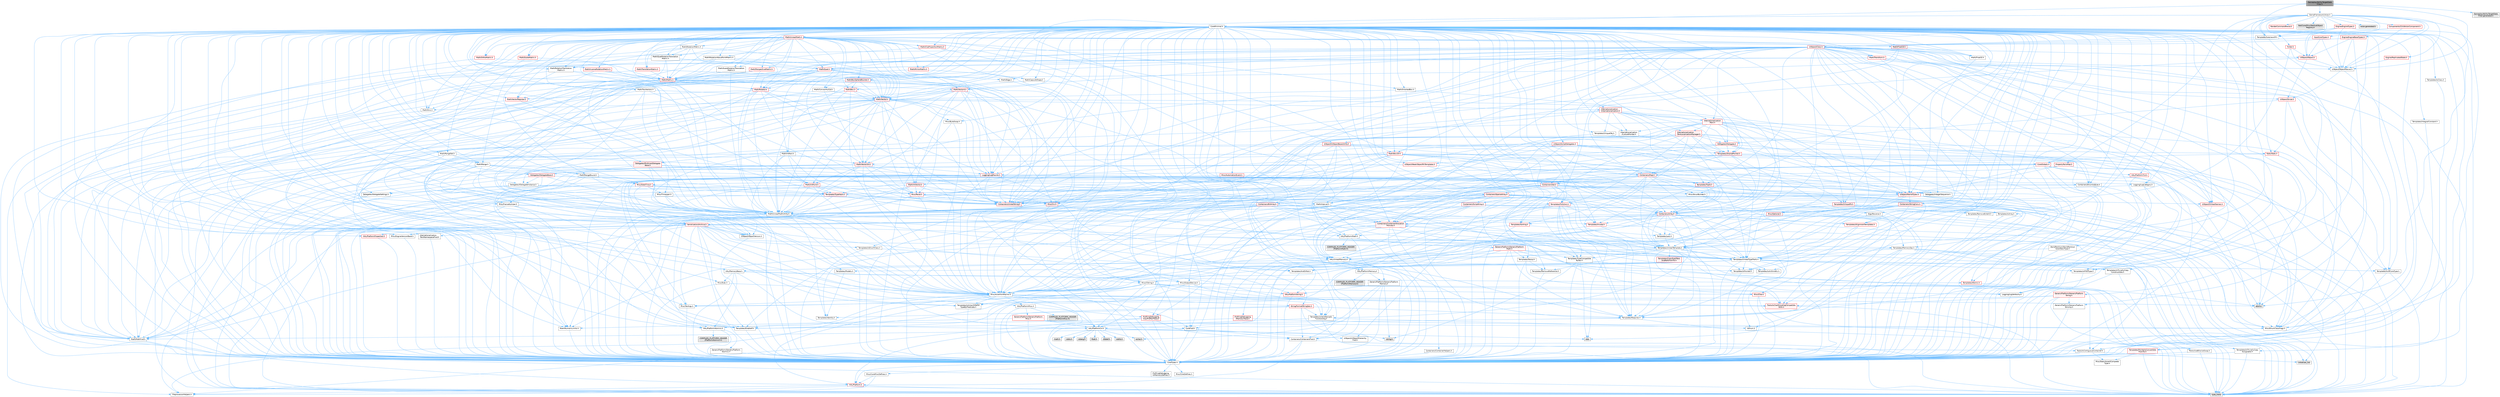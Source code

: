 digraph "GameplayAbilityTargetDataFilter.h"
{
 // INTERACTIVE_SVG=YES
 // LATEX_PDF_SIZE
  bgcolor="transparent";
  edge [fontname=Helvetica,fontsize=10,labelfontname=Helvetica,labelfontsize=10];
  node [fontname=Helvetica,fontsize=10,shape=box,height=0.2,width=0.4];
  Node1 [id="Node000001",label="GameplayAbilityTargetData\lFilter.h",height=0.2,width=0.4,color="gray40", fillcolor="grey60", style="filled", fontcolor="black",tooltip=" "];
  Node1 -> Node2 [id="edge1_Node000001_Node000002",color="steelblue1",style="solid",tooltip=" "];
  Node2 [id="Node000002",label="CoreMinimal.h",height=0.2,width=0.4,color="grey40", fillcolor="white", style="filled",URL="$d7/d67/CoreMinimal_8h.html",tooltip=" "];
  Node2 -> Node3 [id="edge2_Node000002_Node000003",color="steelblue1",style="solid",tooltip=" "];
  Node3 [id="Node000003",label="CoreTypes.h",height=0.2,width=0.4,color="grey40", fillcolor="white", style="filled",URL="$dc/dec/CoreTypes_8h.html",tooltip=" "];
  Node3 -> Node4 [id="edge3_Node000003_Node000004",color="steelblue1",style="solid",tooltip=" "];
  Node4 [id="Node000004",label="HAL/Platform.h",height=0.2,width=0.4,color="red", fillcolor="#FFF0F0", style="filled",URL="$d9/dd0/Platform_8h.html",tooltip=" "];
  Node4 -> Node7 [id="edge4_Node000004_Node000007",color="steelblue1",style="solid",tooltip=" "];
  Node7 [id="Node000007",label="type_traits",height=0.2,width=0.4,color="grey60", fillcolor="#E0E0E0", style="filled",tooltip=" "];
  Node4 -> Node8 [id="edge5_Node000004_Node000008",color="steelblue1",style="solid",tooltip=" "];
  Node8 [id="Node000008",label="PreprocessorHelpers.h",height=0.2,width=0.4,color="grey40", fillcolor="white", style="filled",URL="$db/ddb/PreprocessorHelpers_8h.html",tooltip=" "];
  Node3 -> Node14 [id="edge6_Node000003_Node000014",color="steelblue1",style="solid",tooltip=" "];
  Node14 [id="Node000014",label="ProfilingDebugging\l/UMemoryDefines.h",height=0.2,width=0.4,color="grey40", fillcolor="white", style="filled",URL="$d2/da2/UMemoryDefines_8h.html",tooltip=" "];
  Node3 -> Node15 [id="edge7_Node000003_Node000015",color="steelblue1",style="solid",tooltip=" "];
  Node15 [id="Node000015",label="Misc/CoreMiscDefines.h",height=0.2,width=0.4,color="grey40", fillcolor="white", style="filled",URL="$da/d38/CoreMiscDefines_8h.html",tooltip=" "];
  Node15 -> Node4 [id="edge8_Node000015_Node000004",color="steelblue1",style="solid",tooltip=" "];
  Node15 -> Node8 [id="edge9_Node000015_Node000008",color="steelblue1",style="solid",tooltip=" "];
  Node3 -> Node16 [id="edge10_Node000003_Node000016",color="steelblue1",style="solid",tooltip=" "];
  Node16 [id="Node000016",label="Misc/CoreDefines.h",height=0.2,width=0.4,color="grey40", fillcolor="white", style="filled",URL="$d3/dd2/CoreDefines_8h.html",tooltip=" "];
  Node2 -> Node17 [id="edge11_Node000002_Node000017",color="steelblue1",style="solid",tooltip=" "];
  Node17 [id="Node000017",label="CoreFwd.h",height=0.2,width=0.4,color="grey40", fillcolor="white", style="filled",URL="$d1/d1e/CoreFwd_8h.html",tooltip=" "];
  Node17 -> Node3 [id="edge12_Node000017_Node000003",color="steelblue1",style="solid",tooltip=" "];
  Node17 -> Node18 [id="edge13_Node000017_Node000018",color="steelblue1",style="solid",tooltip=" "];
  Node18 [id="Node000018",label="Containers/ContainersFwd.h",height=0.2,width=0.4,color="grey40", fillcolor="white", style="filled",URL="$d4/d0a/ContainersFwd_8h.html",tooltip=" "];
  Node18 -> Node4 [id="edge14_Node000018_Node000004",color="steelblue1",style="solid",tooltip=" "];
  Node18 -> Node3 [id="edge15_Node000018_Node000003",color="steelblue1",style="solid",tooltip=" "];
  Node18 -> Node19 [id="edge16_Node000018_Node000019",color="steelblue1",style="solid",tooltip=" "];
  Node19 [id="Node000019",label="Traits/IsContiguousContainer.h",height=0.2,width=0.4,color="grey40", fillcolor="white", style="filled",URL="$d5/d3c/IsContiguousContainer_8h.html",tooltip=" "];
  Node19 -> Node3 [id="edge17_Node000019_Node000003",color="steelblue1",style="solid",tooltip=" "];
  Node19 -> Node20 [id="edge18_Node000019_Node000020",color="steelblue1",style="solid",tooltip=" "];
  Node20 [id="Node000020",label="Misc/StaticAssertComplete\lType.h",height=0.2,width=0.4,color="grey40", fillcolor="white", style="filled",URL="$d5/d4e/StaticAssertCompleteType_8h.html",tooltip=" "];
  Node19 -> Node21 [id="edge19_Node000019_Node000021",color="steelblue1",style="solid",tooltip=" "];
  Node21 [id="Node000021",label="initializer_list",height=0.2,width=0.4,color="grey60", fillcolor="#E0E0E0", style="filled",tooltip=" "];
  Node17 -> Node22 [id="edge20_Node000017_Node000022",color="steelblue1",style="solid",tooltip=" "];
  Node22 [id="Node000022",label="Math/MathFwd.h",height=0.2,width=0.4,color="grey40", fillcolor="white", style="filled",URL="$d2/d10/MathFwd_8h.html",tooltip=" "];
  Node22 -> Node4 [id="edge21_Node000022_Node000004",color="steelblue1",style="solid",tooltip=" "];
  Node17 -> Node23 [id="edge22_Node000017_Node000023",color="steelblue1",style="solid",tooltip=" "];
  Node23 [id="Node000023",label="UObject/UObjectHierarchy\lFwd.h",height=0.2,width=0.4,color="grey40", fillcolor="white", style="filled",URL="$d3/d13/UObjectHierarchyFwd_8h.html",tooltip=" "];
  Node2 -> Node23 [id="edge23_Node000002_Node000023",color="steelblue1",style="solid",tooltip=" "];
  Node2 -> Node18 [id="edge24_Node000002_Node000018",color="steelblue1",style="solid",tooltip=" "];
  Node2 -> Node24 [id="edge25_Node000002_Node000024",color="steelblue1",style="solid",tooltip=" "];
  Node24 [id="Node000024",label="Misc/VarArgs.h",height=0.2,width=0.4,color="grey40", fillcolor="white", style="filled",URL="$d5/d6f/VarArgs_8h.html",tooltip=" "];
  Node24 -> Node3 [id="edge26_Node000024_Node000003",color="steelblue1",style="solid",tooltip=" "];
  Node2 -> Node25 [id="edge27_Node000002_Node000025",color="steelblue1",style="solid",tooltip=" "];
  Node25 [id="Node000025",label="Logging/LogVerbosity.h",height=0.2,width=0.4,color="grey40", fillcolor="white", style="filled",URL="$d2/d8f/LogVerbosity_8h.html",tooltip=" "];
  Node25 -> Node3 [id="edge28_Node000025_Node000003",color="steelblue1",style="solid",tooltip=" "];
  Node2 -> Node26 [id="edge29_Node000002_Node000026",color="steelblue1",style="solid",tooltip=" "];
  Node26 [id="Node000026",label="Misc/OutputDevice.h",height=0.2,width=0.4,color="grey40", fillcolor="white", style="filled",URL="$d7/d32/OutputDevice_8h.html",tooltip=" "];
  Node26 -> Node17 [id="edge30_Node000026_Node000017",color="steelblue1",style="solid",tooltip=" "];
  Node26 -> Node3 [id="edge31_Node000026_Node000003",color="steelblue1",style="solid",tooltip=" "];
  Node26 -> Node25 [id="edge32_Node000026_Node000025",color="steelblue1",style="solid",tooltip=" "];
  Node26 -> Node24 [id="edge33_Node000026_Node000024",color="steelblue1",style="solid",tooltip=" "];
  Node26 -> Node27 [id="edge34_Node000026_Node000027",color="steelblue1",style="solid",tooltip=" "];
  Node27 [id="Node000027",label="Templates/IsArrayOrRefOf\lTypeByPredicate.h",height=0.2,width=0.4,color="grey40", fillcolor="white", style="filled",URL="$d6/da1/IsArrayOrRefOfTypeByPredicate_8h.html",tooltip=" "];
  Node27 -> Node3 [id="edge35_Node000027_Node000003",color="steelblue1",style="solid",tooltip=" "];
  Node26 -> Node28 [id="edge36_Node000026_Node000028",color="steelblue1",style="solid",tooltip=" "];
  Node28 [id="Node000028",label="Templates/IsValidVariadic\lFunctionArg.h",height=0.2,width=0.4,color="grey40", fillcolor="white", style="filled",URL="$d0/dc8/IsValidVariadicFunctionArg_8h.html",tooltip=" "];
  Node28 -> Node3 [id="edge37_Node000028_Node000003",color="steelblue1",style="solid",tooltip=" "];
  Node28 -> Node29 [id="edge38_Node000028_Node000029",color="steelblue1",style="solid",tooltip=" "];
  Node29 [id="Node000029",label="IsEnum.h",height=0.2,width=0.4,color="grey40", fillcolor="white", style="filled",URL="$d4/de5/IsEnum_8h.html",tooltip=" "];
  Node28 -> Node7 [id="edge39_Node000028_Node000007",color="steelblue1",style="solid",tooltip=" "];
  Node26 -> Node30 [id="edge40_Node000026_Node000030",color="steelblue1",style="solid",tooltip=" "];
  Node30 [id="Node000030",label="Traits/IsCharEncodingCompatible\lWith.h",height=0.2,width=0.4,color="red", fillcolor="#FFF0F0", style="filled",URL="$df/dd1/IsCharEncodingCompatibleWith_8h.html",tooltip=" "];
  Node30 -> Node7 [id="edge41_Node000030_Node000007",color="steelblue1",style="solid",tooltip=" "];
  Node2 -> Node32 [id="edge42_Node000002_Node000032",color="steelblue1",style="solid",tooltip=" "];
  Node32 [id="Node000032",label="HAL/PlatformCrt.h",height=0.2,width=0.4,color="grey40", fillcolor="white", style="filled",URL="$d8/d75/PlatformCrt_8h.html",tooltip=" "];
  Node32 -> Node33 [id="edge43_Node000032_Node000033",color="steelblue1",style="solid",tooltip=" "];
  Node33 [id="Node000033",label="new",height=0.2,width=0.4,color="grey60", fillcolor="#E0E0E0", style="filled",tooltip=" "];
  Node32 -> Node34 [id="edge44_Node000032_Node000034",color="steelblue1",style="solid",tooltip=" "];
  Node34 [id="Node000034",label="wchar.h",height=0.2,width=0.4,color="grey60", fillcolor="#E0E0E0", style="filled",tooltip=" "];
  Node32 -> Node35 [id="edge45_Node000032_Node000035",color="steelblue1",style="solid",tooltip=" "];
  Node35 [id="Node000035",label="stddef.h",height=0.2,width=0.4,color="grey60", fillcolor="#E0E0E0", style="filled",tooltip=" "];
  Node32 -> Node36 [id="edge46_Node000032_Node000036",color="steelblue1",style="solid",tooltip=" "];
  Node36 [id="Node000036",label="stdlib.h",height=0.2,width=0.4,color="grey60", fillcolor="#E0E0E0", style="filled",tooltip=" "];
  Node32 -> Node37 [id="edge47_Node000032_Node000037",color="steelblue1",style="solid",tooltip=" "];
  Node37 [id="Node000037",label="stdio.h",height=0.2,width=0.4,color="grey60", fillcolor="#E0E0E0", style="filled",tooltip=" "];
  Node32 -> Node38 [id="edge48_Node000032_Node000038",color="steelblue1",style="solid",tooltip=" "];
  Node38 [id="Node000038",label="stdarg.h",height=0.2,width=0.4,color="grey60", fillcolor="#E0E0E0", style="filled",tooltip=" "];
  Node32 -> Node39 [id="edge49_Node000032_Node000039",color="steelblue1",style="solid",tooltip=" "];
  Node39 [id="Node000039",label="math.h",height=0.2,width=0.4,color="grey60", fillcolor="#E0E0E0", style="filled",tooltip=" "];
  Node32 -> Node40 [id="edge50_Node000032_Node000040",color="steelblue1",style="solid",tooltip=" "];
  Node40 [id="Node000040",label="float.h",height=0.2,width=0.4,color="grey60", fillcolor="#E0E0E0", style="filled",tooltip=" "];
  Node32 -> Node41 [id="edge51_Node000032_Node000041",color="steelblue1",style="solid",tooltip=" "];
  Node41 [id="Node000041",label="string.h",height=0.2,width=0.4,color="grey60", fillcolor="#E0E0E0", style="filled",tooltip=" "];
  Node2 -> Node42 [id="edge52_Node000002_Node000042",color="steelblue1",style="solid",tooltip=" "];
  Node42 [id="Node000042",label="HAL/PlatformMisc.h",height=0.2,width=0.4,color="grey40", fillcolor="white", style="filled",URL="$d0/df5/PlatformMisc_8h.html",tooltip=" "];
  Node42 -> Node3 [id="edge53_Node000042_Node000003",color="steelblue1",style="solid",tooltip=" "];
  Node42 -> Node43 [id="edge54_Node000042_Node000043",color="steelblue1",style="solid",tooltip=" "];
  Node43 [id="Node000043",label="GenericPlatform/GenericPlatform\lMisc.h",height=0.2,width=0.4,color="red", fillcolor="#FFF0F0", style="filled",URL="$db/d9a/GenericPlatformMisc_8h.html",tooltip=" "];
  Node43 -> Node17 [id="edge55_Node000043_Node000017",color="steelblue1",style="solid",tooltip=" "];
  Node43 -> Node3 [id="edge56_Node000043_Node000003",color="steelblue1",style="solid",tooltip=" "];
  Node43 -> Node32 [id="edge57_Node000043_Node000032",color="steelblue1",style="solid",tooltip=" "];
  Node43 -> Node47 [id="edge58_Node000043_Node000047",color="steelblue1",style="solid",tooltip=" "];
  Node47 [id="Node000047",label="Math/NumericLimits.h",height=0.2,width=0.4,color="grey40", fillcolor="white", style="filled",URL="$df/d1b/NumericLimits_8h.html",tooltip=" "];
  Node47 -> Node3 [id="edge59_Node000047_Node000003",color="steelblue1",style="solid",tooltip=" "];
  Node43 -> Node49 [id="edge60_Node000043_Node000049",color="steelblue1",style="solid",tooltip=" "];
  Node49 [id="Node000049",label="Misc/EnumClassFlags.h",height=0.2,width=0.4,color="grey40", fillcolor="white", style="filled",URL="$d8/de7/EnumClassFlags_8h.html",tooltip=" "];
  Node42 -> Node52 [id="edge61_Node000042_Node000052",color="steelblue1",style="solid",tooltip=" "];
  Node52 [id="Node000052",label="COMPILED_PLATFORM_HEADER\l(PlatformMisc.h)",height=0.2,width=0.4,color="grey60", fillcolor="#E0E0E0", style="filled",tooltip=" "];
  Node42 -> Node53 [id="edge62_Node000042_Node000053",color="steelblue1",style="solid",tooltip=" "];
  Node53 [id="Node000053",label="ProfilingDebugging\l/CpuProfilerTrace.h",height=0.2,width=0.4,color="red", fillcolor="#FFF0F0", style="filled",URL="$da/dcb/CpuProfilerTrace_8h.html",tooltip=" "];
  Node53 -> Node3 [id="edge63_Node000053_Node000003",color="steelblue1",style="solid",tooltip=" "];
  Node53 -> Node18 [id="edge64_Node000053_Node000018",color="steelblue1",style="solid",tooltip=" "];
  Node53 -> Node54 [id="edge65_Node000053_Node000054",color="steelblue1",style="solid",tooltip=" "];
  Node54 [id="Node000054",label="HAL/PlatformAtomics.h",height=0.2,width=0.4,color="grey40", fillcolor="white", style="filled",URL="$d3/d36/PlatformAtomics_8h.html",tooltip=" "];
  Node54 -> Node3 [id="edge66_Node000054_Node000003",color="steelblue1",style="solid",tooltip=" "];
  Node54 -> Node55 [id="edge67_Node000054_Node000055",color="steelblue1",style="solid",tooltip=" "];
  Node55 [id="Node000055",label="GenericPlatform/GenericPlatform\lAtomics.h",height=0.2,width=0.4,color="grey40", fillcolor="white", style="filled",URL="$da/d72/GenericPlatformAtomics_8h.html",tooltip=" "];
  Node55 -> Node3 [id="edge68_Node000055_Node000003",color="steelblue1",style="solid",tooltip=" "];
  Node54 -> Node56 [id="edge69_Node000054_Node000056",color="steelblue1",style="solid",tooltip=" "];
  Node56 [id="Node000056",label="COMPILED_PLATFORM_HEADER\l(PlatformAtomics.h)",height=0.2,width=0.4,color="grey60", fillcolor="#E0E0E0", style="filled",tooltip=" "];
  Node53 -> Node8 [id="edge70_Node000053_Node000008",color="steelblue1",style="solid",tooltip=" "];
  Node2 -> Node61 [id="edge71_Node000002_Node000061",color="steelblue1",style="solid",tooltip=" "];
  Node61 [id="Node000061",label="Misc/AssertionMacros.h",height=0.2,width=0.4,color="grey40", fillcolor="white", style="filled",URL="$d0/dfa/AssertionMacros_8h.html",tooltip=" "];
  Node61 -> Node3 [id="edge72_Node000061_Node000003",color="steelblue1",style="solid",tooltip=" "];
  Node61 -> Node4 [id="edge73_Node000061_Node000004",color="steelblue1",style="solid",tooltip=" "];
  Node61 -> Node42 [id="edge74_Node000061_Node000042",color="steelblue1",style="solid",tooltip=" "];
  Node61 -> Node8 [id="edge75_Node000061_Node000008",color="steelblue1",style="solid",tooltip=" "];
  Node61 -> Node62 [id="edge76_Node000061_Node000062",color="steelblue1",style="solid",tooltip=" "];
  Node62 [id="Node000062",label="Templates/EnableIf.h",height=0.2,width=0.4,color="grey40", fillcolor="white", style="filled",URL="$d7/d60/EnableIf_8h.html",tooltip=" "];
  Node62 -> Node3 [id="edge77_Node000062_Node000003",color="steelblue1",style="solid",tooltip=" "];
  Node61 -> Node27 [id="edge78_Node000061_Node000027",color="steelblue1",style="solid",tooltip=" "];
  Node61 -> Node28 [id="edge79_Node000061_Node000028",color="steelblue1",style="solid",tooltip=" "];
  Node61 -> Node30 [id="edge80_Node000061_Node000030",color="steelblue1",style="solid",tooltip=" "];
  Node61 -> Node24 [id="edge81_Node000061_Node000024",color="steelblue1",style="solid",tooltip=" "];
  Node61 -> Node63 [id="edge82_Node000061_Node000063",color="steelblue1",style="solid",tooltip=" "];
  Node63 [id="Node000063",label="String/FormatStringSan.h",height=0.2,width=0.4,color="red", fillcolor="#FFF0F0", style="filled",URL="$d3/d8b/FormatStringSan_8h.html",tooltip=" "];
  Node63 -> Node7 [id="edge83_Node000063_Node000007",color="steelblue1",style="solid",tooltip=" "];
  Node63 -> Node3 [id="edge84_Node000063_Node000003",color="steelblue1",style="solid",tooltip=" "];
  Node63 -> Node64 [id="edge85_Node000063_Node000064",color="steelblue1",style="solid",tooltip=" "];
  Node64 [id="Node000064",label="Templates/Requires.h",height=0.2,width=0.4,color="grey40", fillcolor="white", style="filled",URL="$dc/d96/Requires_8h.html",tooltip=" "];
  Node64 -> Node62 [id="edge86_Node000064_Node000062",color="steelblue1",style="solid",tooltip=" "];
  Node64 -> Node7 [id="edge87_Node000064_Node000007",color="steelblue1",style="solid",tooltip=" "];
  Node63 -> Node65 [id="edge88_Node000063_Node000065",color="steelblue1",style="solid",tooltip=" "];
  Node65 [id="Node000065",label="Templates/Identity.h",height=0.2,width=0.4,color="grey40", fillcolor="white", style="filled",URL="$d0/dd5/Identity_8h.html",tooltip=" "];
  Node63 -> Node28 [id="edge89_Node000063_Node000028",color="steelblue1",style="solid",tooltip=" "];
  Node63 -> Node18 [id="edge90_Node000063_Node000018",color="steelblue1",style="solid",tooltip=" "];
  Node61 -> Node69 [id="edge91_Node000061_Node000069",color="steelblue1",style="solid",tooltip=" "];
  Node69 [id="Node000069",label="atomic",height=0.2,width=0.4,color="grey60", fillcolor="#E0E0E0", style="filled",tooltip=" "];
  Node2 -> Node70 [id="edge92_Node000002_Node000070",color="steelblue1",style="solid",tooltip=" "];
  Node70 [id="Node000070",label="Templates/IsPointer.h",height=0.2,width=0.4,color="grey40", fillcolor="white", style="filled",URL="$d7/d05/IsPointer_8h.html",tooltip=" "];
  Node70 -> Node3 [id="edge93_Node000070_Node000003",color="steelblue1",style="solid",tooltip=" "];
  Node2 -> Node71 [id="edge94_Node000002_Node000071",color="steelblue1",style="solid",tooltip=" "];
  Node71 [id="Node000071",label="HAL/PlatformMemory.h",height=0.2,width=0.4,color="grey40", fillcolor="white", style="filled",URL="$de/d68/PlatformMemory_8h.html",tooltip=" "];
  Node71 -> Node3 [id="edge95_Node000071_Node000003",color="steelblue1",style="solid",tooltip=" "];
  Node71 -> Node72 [id="edge96_Node000071_Node000072",color="steelblue1",style="solid",tooltip=" "];
  Node72 [id="Node000072",label="GenericPlatform/GenericPlatform\lMemory.h",height=0.2,width=0.4,color="grey40", fillcolor="white", style="filled",URL="$dd/d22/GenericPlatformMemory_8h.html",tooltip=" "];
  Node72 -> Node17 [id="edge97_Node000072_Node000017",color="steelblue1",style="solid",tooltip=" "];
  Node72 -> Node3 [id="edge98_Node000072_Node000003",color="steelblue1",style="solid",tooltip=" "];
  Node72 -> Node73 [id="edge99_Node000072_Node000073",color="steelblue1",style="solid",tooltip=" "];
  Node73 [id="Node000073",label="HAL/PlatformString.h",height=0.2,width=0.4,color="red", fillcolor="#FFF0F0", style="filled",URL="$db/db5/PlatformString_8h.html",tooltip=" "];
  Node73 -> Node3 [id="edge100_Node000073_Node000003",color="steelblue1",style="solid",tooltip=" "];
  Node72 -> Node41 [id="edge101_Node000072_Node000041",color="steelblue1",style="solid",tooltip=" "];
  Node72 -> Node34 [id="edge102_Node000072_Node000034",color="steelblue1",style="solid",tooltip=" "];
  Node71 -> Node75 [id="edge103_Node000071_Node000075",color="steelblue1",style="solid",tooltip=" "];
  Node75 [id="Node000075",label="COMPILED_PLATFORM_HEADER\l(PlatformMemory.h)",height=0.2,width=0.4,color="grey60", fillcolor="#E0E0E0", style="filled",tooltip=" "];
  Node2 -> Node54 [id="edge104_Node000002_Node000054",color="steelblue1",style="solid",tooltip=" "];
  Node2 -> Node76 [id="edge105_Node000002_Node000076",color="steelblue1",style="solid",tooltip=" "];
  Node76 [id="Node000076",label="Misc/Exec.h",height=0.2,width=0.4,color="grey40", fillcolor="white", style="filled",URL="$de/ddb/Exec_8h.html",tooltip=" "];
  Node76 -> Node3 [id="edge106_Node000076_Node000003",color="steelblue1",style="solid",tooltip=" "];
  Node76 -> Node61 [id="edge107_Node000076_Node000061",color="steelblue1",style="solid",tooltip=" "];
  Node2 -> Node77 [id="edge108_Node000002_Node000077",color="steelblue1",style="solid",tooltip=" "];
  Node77 [id="Node000077",label="HAL/MemoryBase.h",height=0.2,width=0.4,color="grey40", fillcolor="white", style="filled",URL="$d6/d9f/MemoryBase_8h.html",tooltip=" "];
  Node77 -> Node3 [id="edge109_Node000077_Node000003",color="steelblue1",style="solid",tooltip=" "];
  Node77 -> Node54 [id="edge110_Node000077_Node000054",color="steelblue1",style="solid",tooltip=" "];
  Node77 -> Node32 [id="edge111_Node000077_Node000032",color="steelblue1",style="solid",tooltip=" "];
  Node77 -> Node76 [id="edge112_Node000077_Node000076",color="steelblue1",style="solid",tooltip=" "];
  Node77 -> Node26 [id="edge113_Node000077_Node000026",color="steelblue1",style="solid",tooltip=" "];
  Node77 -> Node78 [id="edge114_Node000077_Node000078",color="steelblue1",style="solid",tooltip=" "];
  Node78 [id="Node000078",label="Templates/Atomic.h",height=0.2,width=0.4,color="red", fillcolor="#FFF0F0", style="filled",URL="$d3/d91/Atomic_8h.html",tooltip=" "];
  Node78 -> Node69 [id="edge115_Node000078_Node000069",color="steelblue1",style="solid",tooltip=" "];
  Node2 -> Node87 [id="edge116_Node000002_Node000087",color="steelblue1",style="solid",tooltip=" "];
  Node87 [id="Node000087",label="HAL/UnrealMemory.h",height=0.2,width=0.4,color="grey40", fillcolor="white", style="filled",URL="$d9/d96/UnrealMemory_8h.html",tooltip=" "];
  Node87 -> Node3 [id="edge117_Node000087_Node000003",color="steelblue1",style="solid",tooltip=" "];
  Node87 -> Node72 [id="edge118_Node000087_Node000072",color="steelblue1",style="solid",tooltip=" "];
  Node87 -> Node77 [id="edge119_Node000087_Node000077",color="steelblue1",style="solid",tooltip=" "];
  Node87 -> Node71 [id="edge120_Node000087_Node000071",color="steelblue1",style="solid",tooltip=" "];
  Node87 -> Node88 [id="edge121_Node000087_Node000088",color="steelblue1",style="solid",tooltip=" "];
  Node88 [id="Node000088",label="ProfilingDebugging\l/MemoryTrace.h",height=0.2,width=0.4,color="red", fillcolor="#FFF0F0", style="filled",URL="$da/dd7/MemoryTrace_8h.html",tooltip=" "];
  Node88 -> Node4 [id="edge122_Node000088_Node000004",color="steelblue1",style="solid",tooltip=" "];
  Node88 -> Node49 [id="edge123_Node000088_Node000049",color="steelblue1",style="solid",tooltip=" "];
  Node87 -> Node70 [id="edge124_Node000087_Node000070",color="steelblue1",style="solid",tooltip=" "];
  Node2 -> Node89 [id="edge125_Node000002_Node000089",color="steelblue1",style="solid",tooltip=" "];
  Node89 [id="Node000089",label="Templates/IsArithmetic.h",height=0.2,width=0.4,color="grey40", fillcolor="white", style="filled",URL="$d2/d5d/IsArithmetic_8h.html",tooltip=" "];
  Node89 -> Node3 [id="edge126_Node000089_Node000003",color="steelblue1",style="solid",tooltip=" "];
  Node2 -> Node83 [id="edge127_Node000002_Node000083",color="steelblue1",style="solid",tooltip=" "];
  Node83 [id="Node000083",label="Templates/AndOrNot.h",height=0.2,width=0.4,color="grey40", fillcolor="white", style="filled",URL="$db/d0a/AndOrNot_8h.html",tooltip=" "];
  Node83 -> Node3 [id="edge128_Node000083_Node000003",color="steelblue1",style="solid",tooltip=" "];
  Node2 -> Node90 [id="edge129_Node000002_Node000090",color="steelblue1",style="solid",tooltip=" "];
  Node90 [id="Node000090",label="Templates/IsPODType.h",height=0.2,width=0.4,color="grey40", fillcolor="white", style="filled",URL="$d7/db1/IsPODType_8h.html",tooltip=" "];
  Node90 -> Node3 [id="edge130_Node000090_Node000003",color="steelblue1",style="solid",tooltip=" "];
  Node2 -> Node91 [id="edge131_Node000002_Node000091",color="steelblue1",style="solid",tooltip=" "];
  Node91 [id="Node000091",label="Templates/IsUECoreType.h",height=0.2,width=0.4,color="grey40", fillcolor="white", style="filled",URL="$d1/db8/IsUECoreType_8h.html",tooltip=" "];
  Node91 -> Node3 [id="edge132_Node000091_Node000003",color="steelblue1",style="solid",tooltip=" "];
  Node91 -> Node7 [id="edge133_Node000091_Node000007",color="steelblue1",style="solid",tooltip=" "];
  Node2 -> Node84 [id="edge134_Node000002_Node000084",color="steelblue1",style="solid",tooltip=" "];
  Node84 [id="Node000084",label="Templates/IsTriviallyCopy\lConstructible.h",height=0.2,width=0.4,color="grey40", fillcolor="white", style="filled",URL="$d3/d78/IsTriviallyCopyConstructible_8h.html",tooltip=" "];
  Node84 -> Node3 [id="edge135_Node000084_Node000003",color="steelblue1",style="solid",tooltip=" "];
  Node84 -> Node7 [id="edge136_Node000084_Node000007",color="steelblue1",style="solid",tooltip=" "];
  Node2 -> Node92 [id="edge137_Node000002_Node000092",color="steelblue1",style="solid",tooltip=" "];
  Node92 [id="Node000092",label="Templates/UnrealTypeTraits.h",height=0.2,width=0.4,color="grey40", fillcolor="white", style="filled",URL="$d2/d2d/UnrealTypeTraits_8h.html",tooltip=" "];
  Node92 -> Node3 [id="edge138_Node000092_Node000003",color="steelblue1",style="solid",tooltip=" "];
  Node92 -> Node70 [id="edge139_Node000092_Node000070",color="steelblue1",style="solid",tooltip=" "];
  Node92 -> Node61 [id="edge140_Node000092_Node000061",color="steelblue1",style="solid",tooltip=" "];
  Node92 -> Node83 [id="edge141_Node000092_Node000083",color="steelblue1",style="solid",tooltip=" "];
  Node92 -> Node62 [id="edge142_Node000092_Node000062",color="steelblue1",style="solid",tooltip=" "];
  Node92 -> Node89 [id="edge143_Node000092_Node000089",color="steelblue1",style="solid",tooltip=" "];
  Node92 -> Node29 [id="edge144_Node000092_Node000029",color="steelblue1",style="solid",tooltip=" "];
  Node92 -> Node93 [id="edge145_Node000092_Node000093",color="steelblue1",style="solid",tooltip=" "];
  Node93 [id="Node000093",label="Templates/Models.h",height=0.2,width=0.4,color="grey40", fillcolor="white", style="filled",URL="$d3/d0c/Models_8h.html",tooltip=" "];
  Node93 -> Node65 [id="edge146_Node000093_Node000065",color="steelblue1",style="solid",tooltip=" "];
  Node92 -> Node90 [id="edge147_Node000092_Node000090",color="steelblue1",style="solid",tooltip=" "];
  Node92 -> Node91 [id="edge148_Node000092_Node000091",color="steelblue1",style="solid",tooltip=" "];
  Node92 -> Node84 [id="edge149_Node000092_Node000084",color="steelblue1",style="solid",tooltip=" "];
  Node2 -> Node62 [id="edge150_Node000002_Node000062",color="steelblue1",style="solid",tooltip=" "];
  Node2 -> Node94 [id="edge151_Node000002_Node000094",color="steelblue1",style="solid",tooltip=" "];
  Node94 [id="Node000094",label="Templates/RemoveReference.h",height=0.2,width=0.4,color="grey40", fillcolor="white", style="filled",URL="$da/dbe/RemoveReference_8h.html",tooltip=" "];
  Node94 -> Node3 [id="edge152_Node000094_Node000003",color="steelblue1",style="solid",tooltip=" "];
  Node2 -> Node95 [id="edge153_Node000002_Node000095",color="steelblue1",style="solid",tooltip=" "];
  Node95 [id="Node000095",label="Templates/IntegralConstant.h",height=0.2,width=0.4,color="grey40", fillcolor="white", style="filled",URL="$db/d1b/IntegralConstant_8h.html",tooltip=" "];
  Node95 -> Node3 [id="edge154_Node000095_Node000003",color="steelblue1",style="solid",tooltip=" "];
  Node2 -> Node96 [id="edge155_Node000002_Node000096",color="steelblue1",style="solid",tooltip=" "];
  Node96 [id="Node000096",label="Templates/IsClass.h",height=0.2,width=0.4,color="grey40", fillcolor="white", style="filled",URL="$db/dcb/IsClass_8h.html",tooltip=" "];
  Node96 -> Node3 [id="edge156_Node000096_Node000003",color="steelblue1",style="solid",tooltip=" "];
  Node2 -> Node97 [id="edge157_Node000002_Node000097",color="steelblue1",style="solid",tooltip=" "];
  Node97 [id="Node000097",label="Templates/TypeCompatible\lBytes.h",height=0.2,width=0.4,color="grey40", fillcolor="white", style="filled",URL="$df/d0a/TypeCompatibleBytes_8h.html",tooltip=" "];
  Node97 -> Node3 [id="edge158_Node000097_Node000003",color="steelblue1",style="solid",tooltip=" "];
  Node97 -> Node41 [id="edge159_Node000097_Node000041",color="steelblue1",style="solid",tooltip=" "];
  Node97 -> Node33 [id="edge160_Node000097_Node000033",color="steelblue1",style="solid",tooltip=" "];
  Node97 -> Node7 [id="edge161_Node000097_Node000007",color="steelblue1",style="solid",tooltip=" "];
  Node2 -> Node19 [id="edge162_Node000002_Node000019",color="steelblue1",style="solid",tooltip=" "];
  Node2 -> Node98 [id="edge163_Node000002_Node000098",color="steelblue1",style="solid",tooltip=" "];
  Node98 [id="Node000098",label="Templates/UnrealTemplate.h",height=0.2,width=0.4,color="grey40", fillcolor="white", style="filled",URL="$d4/d24/UnrealTemplate_8h.html",tooltip=" "];
  Node98 -> Node3 [id="edge164_Node000098_Node000003",color="steelblue1",style="solid",tooltip=" "];
  Node98 -> Node70 [id="edge165_Node000098_Node000070",color="steelblue1",style="solid",tooltip=" "];
  Node98 -> Node87 [id="edge166_Node000098_Node000087",color="steelblue1",style="solid",tooltip=" "];
  Node98 -> Node99 [id="edge167_Node000098_Node000099",color="steelblue1",style="solid",tooltip=" "];
  Node99 [id="Node000099",label="Templates/CopyQualifiers\lAndRefsFromTo.h",height=0.2,width=0.4,color="red", fillcolor="#FFF0F0", style="filled",URL="$d3/db3/CopyQualifiersAndRefsFromTo_8h.html",tooltip=" "];
  Node98 -> Node92 [id="edge168_Node000098_Node000092",color="steelblue1",style="solid",tooltip=" "];
  Node98 -> Node94 [id="edge169_Node000098_Node000094",color="steelblue1",style="solid",tooltip=" "];
  Node98 -> Node64 [id="edge170_Node000098_Node000064",color="steelblue1",style="solid",tooltip=" "];
  Node98 -> Node97 [id="edge171_Node000098_Node000097",color="steelblue1",style="solid",tooltip=" "];
  Node98 -> Node65 [id="edge172_Node000098_Node000065",color="steelblue1",style="solid",tooltip=" "];
  Node98 -> Node19 [id="edge173_Node000098_Node000019",color="steelblue1",style="solid",tooltip=" "];
  Node98 -> Node101 [id="edge174_Node000098_Node000101",color="steelblue1",style="solid",tooltip=" "];
  Node101 [id="Node000101",label="Traits/UseBitwiseSwap.h",height=0.2,width=0.4,color="grey40", fillcolor="white", style="filled",URL="$db/df3/UseBitwiseSwap_8h.html",tooltip=" "];
  Node101 -> Node3 [id="edge175_Node000101_Node000003",color="steelblue1",style="solid",tooltip=" "];
  Node101 -> Node7 [id="edge176_Node000101_Node000007",color="steelblue1",style="solid",tooltip=" "];
  Node98 -> Node7 [id="edge177_Node000098_Node000007",color="steelblue1",style="solid",tooltip=" "];
  Node2 -> Node47 [id="edge178_Node000002_Node000047",color="steelblue1",style="solid",tooltip=" "];
  Node2 -> Node102 [id="edge179_Node000002_Node000102",color="steelblue1",style="solid",tooltip=" "];
  Node102 [id="Node000102",label="HAL/PlatformMath.h",height=0.2,width=0.4,color="grey40", fillcolor="white", style="filled",URL="$dc/d53/PlatformMath_8h.html",tooltip=" "];
  Node102 -> Node3 [id="edge180_Node000102_Node000003",color="steelblue1",style="solid",tooltip=" "];
  Node102 -> Node103 [id="edge181_Node000102_Node000103",color="steelblue1",style="solid",tooltip=" "];
  Node103 [id="Node000103",label="GenericPlatform/GenericPlatform\lMath.h",height=0.2,width=0.4,color="red", fillcolor="#FFF0F0", style="filled",URL="$d5/d79/GenericPlatformMath_8h.html",tooltip=" "];
  Node103 -> Node3 [id="edge182_Node000103_Node000003",color="steelblue1",style="solid",tooltip=" "];
  Node103 -> Node18 [id="edge183_Node000103_Node000018",color="steelblue1",style="solid",tooltip=" "];
  Node103 -> Node32 [id="edge184_Node000103_Node000032",color="steelblue1",style="solid",tooltip=" "];
  Node103 -> Node83 [id="edge185_Node000103_Node000083",color="steelblue1",style="solid",tooltip=" "];
  Node103 -> Node104 [id="edge186_Node000103_Node000104",color="steelblue1",style="solid",tooltip=" "];
  Node104 [id="Node000104",label="Templates/Decay.h",height=0.2,width=0.4,color="grey40", fillcolor="white", style="filled",URL="$dd/d0f/Decay_8h.html",tooltip=" "];
  Node104 -> Node3 [id="edge187_Node000104_Node000003",color="steelblue1",style="solid",tooltip=" "];
  Node104 -> Node94 [id="edge188_Node000104_Node000094",color="steelblue1",style="solid",tooltip=" "];
  Node104 -> Node7 [id="edge189_Node000104_Node000007",color="steelblue1",style="solid",tooltip=" "];
  Node103 -> Node92 [id="edge190_Node000103_Node000092",color="steelblue1",style="solid",tooltip=" "];
  Node103 -> Node64 [id="edge191_Node000103_Node000064",color="steelblue1",style="solid",tooltip=" "];
  Node103 -> Node97 [id="edge192_Node000103_Node000097",color="steelblue1",style="solid",tooltip=" "];
  Node103 -> Node7 [id="edge193_Node000103_Node000007",color="steelblue1",style="solid",tooltip=" "];
  Node102 -> Node109 [id="edge194_Node000102_Node000109",color="steelblue1",style="solid",tooltip=" "];
  Node109 [id="Node000109",label="COMPILED_PLATFORM_HEADER\l(PlatformMath.h)",height=0.2,width=0.4,color="grey60", fillcolor="#E0E0E0", style="filled",tooltip=" "];
  Node2 -> Node85 [id="edge195_Node000002_Node000085",color="steelblue1",style="solid",tooltip=" "];
  Node85 [id="Node000085",label="Templates/IsTriviallyCopy\lAssignable.h",height=0.2,width=0.4,color="grey40", fillcolor="white", style="filled",URL="$d2/df2/IsTriviallyCopyAssignable_8h.html",tooltip=" "];
  Node85 -> Node3 [id="edge196_Node000085_Node000003",color="steelblue1",style="solid",tooltip=" "];
  Node85 -> Node7 [id="edge197_Node000085_Node000007",color="steelblue1",style="solid",tooltip=" "];
  Node2 -> Node110 [id="edge198_Node000002_Node000110",color="steelblue1",style="solid",tooltip=" "];
  Node110 [id="Node000110",label="Templates/MemoryOps.h",height=0.2,width=0.4,color="grey40", fillcolor="white", style="filled",URL="$db/dea/MemoryOps_8h.html",tooltip=" "];
  Node110 -> Node3 [id="edge199_Node000110_Node000003",color="steelblue1",style="solid",tooltip=" "];
  Node110 -> Node87 [id="edge200_Node000110_Node000087",color="steelblue1",style="solid",tooltip=" "];
  Node110 -> Node85 [id="edge201_Node000110_Node000085",color="steelblue1",style="solid",tooltip=" "];
  Node110 -> Node84 [id="edge202_Node000110_Node000084",color="steelblue1",style="solid",tooltip=" "];
  Node110 -> Node64 [id="edge203_Node000110_Node000064",color="steelblue1",style="solid",tooltip=" "];
  Node110 -> Node92 [id="edge204_Node000110_Node000092",color="steelblue1",style="solid",tooltip=" "];
  Node110 -> Node101 [id="edge205_Node000110_Node000101",color="steelblue1",style="solid",tooltip=" "];
  Node110 -> Node33 [id="edge206_Node000110_Node000033",color="steelblue1",style="solid",tooltip=" "];
  Node110 -> Node7 [id="edge207_Node000110_Node000007",color="steelblue1",style="solid",tooltip=" "];
  Node2 -> Node111 [id="edge208_Node000002_Node000111",color="steelblue1",style="solid",tooltip=" "];
  Node111 [id="Node000111",label="Containers/ContainerAllocation\lPolicies.h",height=0.2,width=0.4,color="red", fillcolor="#FFF0F0", style="filled",URL="$d7/dff/ContainerAllocationPolicies_8h.html",tooltip=" "];
  Node111 -> Node3 [id="edge209_Node000111_Node000003",color="steelblue1",style="solid",tooltip=" "];
  Node111 -> Node112 [id="edge210_Node000111_Node000112",color="steelblue1",style="solid",tooltip=" "];
  Node112 [id="Node000112",label="Containers/ContainerHelpers.h",height=0.2,width=0.4,color="grey40", fillcolor="white", style="filled",URL="$d7/d33/ContainerHelpers_8h.html",tooltip=" "];
  Node112 -> Node3 [id="edge211_Node000112_Node000003",color="steelblue1",style="solid",tooltip=" "];
  Node111 -> Node111 [id="edge212_Node000111_Node000111",color="steelblue1",style="solid",tooltip=" "];
  Node111 -> Node102 [id="edge213_Node000111_Node000102",color="steelblue1",style="solid",tooltip=" "];
  Node111 -> Node87 [id="edge214_Node000111_Node000087",color="steelblue1",style="solid",tooltip=" "];
  Node111 -> Node47 [id="edge215_Node000111_Node000047",color="steelblue1",style="solid",tooltip=" "];
  Node111 -> Node61 [id="edge216_Node000111_Node000061",color="steelblue1",style="solid",tooltip=" "];
  Node111 -> Node110 [id="edge217_Node000111_Node000110",color="steelblue1",style="solid",tooltip=" "];
  Node111 -> Node97 [id="edge218_Node000111_Node000097",color="steelblue1",style="solid",tooltip=" "];
  Node111 -> Node7 [id="edge219_Node000111_Node000007",color="steelblue1",style="solid",tooltip=" "];
  Node2 -> Node114 [id="edge220_Node000002_Node000114",color="steelblue1",style="solid",tooltip=" "];
  Node114 [id="Node000114",label="Templates/IsEnumClass.h",height=0.2,width=0.4,color="grey40", fillcolor="white", style="filled",URL="$d7/d15/IsEnumClass_8h.html",tooltip=" "];
  Node114 -> Node3 [id="edge221_Node000114_Node000003",color="steelblue1",style="solid",tooltip=" "];
  Node114 -> Node83 [id="edge222_Node000114_Node000083",color="steelblue1",style="solid",tooltip=" "];
  Node2 -> Node115 [id="edge223_Node000002_Node000115",color="steelblue1",style="solid",tooltip=" "];
  Node115 [id="Node000115",label="HAL/PlatformProperties.h",height=0.2,width=0.4,color="red", fillcolor="#FFF0F0", style="filled",URL="$d9/db0/PlatformProperties_8h.html",tooltip=" "];
  Node115 -> Node3 [id="edge224_Node000115_Node000003",color="steelblue1",style="solid",tooltip=" "];
  Node2 -> Node118 [id="edge225_Node000002_Node000118",color="steelblue1",style="solid",tooltip=" "];
  Node118 [id="Node000118",label="Misc/EngineVersionBase.h",height=0.2,width=0.4,color="grey40", fillcolor="white", style="filled",URL="$d5/d2b/EngineVersionBase_8h.html",tooltip=" "];
  Node118 -> Node3 [id="edge226_Node000118_Node000003",color="steelblue1",style="solid",tooltip=" "];
  Node2 -> Node119 [id="edge227_Node000002_Node000119",color="steelblue1",style="solid",tooltip=" "];
  Node119 [id="Node000119",label="Internationalization\l/TextNamespaceFwd.h",height=0.2,width=0.4,color="grey40", fillcolor="white", style="filled",URL="$d8/d97/TextNamespaceFwd_8h.html",tooltip=" "];
  Node119 -> Node3 [id="edge228_Node000119_Node000003",color="steelblue1",style="solid",tooltip=" "];
  Node2 -> Node120 [id="edge229_Node000002_Node000120",color="steelblue1",style="solid",tooltip=" "];
  Node120 [id="Node000120",label="Serialization/Archive.h",height=0.2,width=0.4,color="red", fillcolor="#FFF0F0", style="filled",URL="$d7/d3b/Archive_8h.html",tooltip=" "];
  Node120 -> Node17 [id="edge230_Node000120_Node000017",color="steelblue1",style="solid",tooltip=" "];
  Node120 -> Node3 [id="edge231_Node000120_Node000003",color="steelblue1",style="solid",tooltip=" "];
  Node120 -> Node115 [id="edge232_Node000120_Node000115",color="steelblue1",style="solid",tooltip=" "];
  Node120 -> Node119 [id="edge233_Node000120_Node000119",color="steelblue1",style="solid",tooltip=" "];
  Node120 -> Node22 [id="edge234_Node000120_Node000022",color="steelblue1",style="solid",tooltip=" "];
  Node120 -> Node61 [id="edge235_Node000120_Node000061",color="steelblue1",style="solid",tooltip=" "];
  Node120 -> Node118 [id="edge236_Node000120_Node000118",color="steelblue1",style="solid",tooltip=" "];
  Node120 -> Node24 [id="edge237_Node000120_Node000024",color="steelblue1",style="solid",tooltip=" "];
  Node120 -> Node62 [id="edge238_Node000120_Node000062",color="steelblue1",style="solid",tooltip=" "];
  Node120 -> Node27 [id="edge239_Node000120_Node000027",color="steelblue1",style="solid",tooltip=" "];
  Node120 -> Node114 [id="edge240_Node000120_Node000114",color="steelblue1",style="solid",tooltip=" "];
  Node120 -> Node28 [id="edge241_Node000120_Node000028",color="steelblue1",style="solid",tooltip=" "];
  Node120 -> Node98 [id="edge242_Node000120_Node000098",color="steelblue1",style="solid",tooltip=" "];
  Node120 -> Node30 [id="edge243_Node000120_Node000030",color="steelblue1",style="solid",tooltip=" "];
  Node120 -> Node123 [id="edge244_Node000120_Node000123",color="steelblue1",style="solid",tooltip=" "];
  Node123 [id="Node000123",label="UObject/ObjectVersion.h",height=0.2,width=0.4,color="grey40", fillcolor="white", style="filled",URL="$da/d63/ObjectVersion_8h.html",tooltip=" "];
  Node123 -> Node3 [id="edge245_Node000123_Node000003",color="steelblue1",style="solid",tooltip=" "];
  Node2 -> Node124 [id="edge246_Node000002_Node000124",color="steelblue1",style="solid",tooltip=" "];
  Node124 [id="Node000124",label="Templates/Less.h",height=0.2,width=0.4,color="grey40", fillcolor="white", style="filled",URL="$de/dc8/Less_8h.html",tooltip=" "];
  Node124 -> Node3 [id="edge247_Node000124_Node000003",color="steelblue1",style="solid",tooltip=" "];
  Node124 -> Node98 [id="edge248_Node000124_Node000098",color="steelblue1",style="solid",tooltip=" "];
  Node2 -> Node125 [id="edge249_Node000002_Node000125",color="steelblue1",style="solid",tooltip=" "];
  Node125 [id="Node000125",label="Templates/Sorting.h",height=0.2,width=0.4,color="red", fillcolor="#FFF0F0", style="filled",URL="$d3/d9e/Sorting_8h.html",tooltip=" "];
  Node125 -> Node3 [id="edge250_Node000125_Node000003",color="steelblue1",style="solid",tooltip=" "];
  Node125 -> Node102 [id="edge251_Node000125_Node000102",color="steelblue1",style="solid",tooltip=" "];
  Node125 -> Node124 [id="edge252_Node000125_Node000124",color="steelblue1",style="solid",tooltip=" "];
  Node2 -> Node136 [id="edge253_Node000002_Node000136",color="steelblue1",style="solid",tooltip=" "];
  Node136 [id="Node000136",label="Misc/Char.h",height=0.2,width=0.4,color="red", fillcolor="#FFF0F0", style="filled",URL="$d0/d58/Char_8h.html",tooltip=" "];
  Node136 -> Node3 [id="edge254_Node000136_Node000003",color="steelblue1",style="solid",tooltip=" "];
  Node136 -> Node7 [id="edge255_Node000136_Node000007",color="steelblue1",style="solid",tooltip=" "];
  Node2 -> Node139 [id="edge256_Node000002_Node000139",color="steelblue1",style="solid",tooltip=" "];
  Node139 [id="Node000139",label="GenericPlatform/GenericPlatform\lStricmp.h",height=0.2,width=0.4,color="grey40", fillcolor="white", style="filled",URL="$d2/d86/GenericPlatformStricmp_8h.html",tooltip=" "];
  Node139 -> Node3 [id="edge257_Node000139_Node000003",color="steelblue1",style="solid",tooltip=" "];
  Node2 -> Node140 [id="edge258_Node000002_Node000140",color="steelblue1",style="solid",tooltip=" "];
  Node140 [id="Node000140",label="GenericPlatform/GenericPlatform\lString.h",height=0.2,width=0.4,color="red", fillcolor="#FFF0F0", style="filled",URL="$dd/d20/GenericPlatformString_8h.html",tooltip=" "];
  Node140 -> Node3 [id="edge259_Node000140_Node000003",color="steelblue1",style="solid",tooltip=" "];
  Node140 -> Node139 [id="edge260_Node000140_Node000139",color="steelblue1",style="solid",tooltip=" "];
  Node140 -> Node62 [id="edge261_Node000140_Node000062",color="steelblue1",style="solid",tooltip=" "];
  Node140 -> Node30 [id="edge262_Node000140_Node000030",color="steelblue1",style="solid",tooltip=" "];
  Node140 -> Node7 [id="edge263_Node000140_Node000007",color="steelblue1",style="solid",tooltip=" "];
  Node2 -> Node73 [id="edge264_Node000002_Node000073",color="steelblue1",style="solid",tooltip=" "];
  Node2 -> Node143 [id="edge265_Node000002_Node000143",color="steelblue1",style="solid",tooltip=" "];
  Node143 [id="Node000143",label="Misc/CString.h",height=0.2,width=0.4,color="grey40", fillcolor="white", style="filled",URL="$d2/d49/CString_8h.html",tooltip=" "];
  Node143 -> Node3 [id="edge266_Node000143_Node000003",color="steelblue1",style="solid",tooltip=" "];
  Node143 -> Node32 [id="edge267_Node000143_Node000032",color="steelblue1",style="solid",tooltip=" "];
  Node143 -> Node73 [id="edge268_Node000143_Node000073",color="steelblue1",style="solid",tooltip=" "];
  Node143 -> Node61 [id="edge269_Node000143_Node000061",color="steelblue1",style="solid",tooltip=" "];
  Node143 -> Node136 [id="edge270_Node000143_Node000136",color="steelblue1",style="solid",tooltip=" "];
  Node143 -> Node24 [id="edge271_Node000143_Node000024",color="steelblue1",style="solid",tooltip=" "];
  Node143 -> Node27 [id="edge272_Node000143_Node000027",color="steelblue1",style="solid",tooltip=" "];
  Node143 -> Node28 [id="edge273_Node000143_Node000028",color="steelblue1",style="solid",tooltip=" "];
  Node143 -> Node30 [id="edge274_Node000143_Node000030",color="steelblue1",style="solid",tooltip=" "];
  Node2 -> Node144 [id="edge275_Node000002_Node000144",color="steelblue1",style="solid",tooltip=" "];
  Node144 [id="Node000144",label="Misc/Crc.h",height=0.2,width=0.4,color="red", fillcolor="#FFF0F0", style="filled",URL="$d4/dd2/Crc_8h.html",tooltip=" "];
  Node144 -> Node3 [id="edge276_Node000144_Node000003",color="steelblue1",style="solid",tooltip=" "];
  Node144 -> Node73 [id="edge277_Node000144_Node000073",color="steelblue1",style="solid",tooltip=" "];
  Node144 -> Node61 [id="edge278_Node000144_Node000061",color="steelblue1",style="solid",tooltip=" "];
  Node144 -> Node143 [id="edge279_Node000144_Node000143",color="steelblue1",style="solid",tooltip=" "];
  Node144 -> Node136 [id="edge280_Node000144_Node000136",color="steelblue1",style="solid",tooltip=" "];
  Node144 -> Node92 [id="edge281_Node000144_Node000092",color="steelblue1",style="solid",tooltip=" "];
  Node2 -> Node135 [id="edge282_Node000002_Node000135",color="steelblue1",style="solid",tooltip=" "];
  Node135 [id="Node000135",label="Math/UnrealMathUtility.h",height=0.2,width=0.4,color="grey40", fillcolor="white", style="filled",URL="$db/db8/UnrealMathUtility_8h.html",tooltip=" "];
  Node135 -> Node3 [id="edge283_Node000135_Node000003",color="steelblue1",style="solid",tooltip=" "];
  Node135 -> Node61 [id="edge284_Node000135_Node000061",color="steelblue1",style="solid",tooltip=" "];
  Node135 -> Node102 [id="edge285_Node000135_Node000102",color="steelblue1",style="solid",tooltip=" "];
  Node135 -> Node22 [id="edge286_Node000135_Node000022",color="steelblue1",style="solid",tooltip=" "];
  Node135 -> Node65 [id="edge287_Node000135_Node000065",color="steelblue1",style="solid",tooltip=" "];
  Node135 -> Node64 [id="edge288_Node000135_Node000064",color="steelblue1",style="solid",tooltip=" "];
  Node2 -> Node145 [id="edge289_Node000002_Node000145",color="steelblue1",style="solid",tooltip=" "];
  Node145 [id="Node000145",label="Containers/UnrealString.h",height=0.2,width=0.4,color="red", fillcolor="#FFF0F0", style="filled",URL="$d5/dba/UnrealString_8h.html",tooltip=" "];
  Node2 -> Node149 [id="edge290_Node000002_Node000149",color="steelblue1",style="solid",tooltip=" "];
  Node149 [id="Node000149",label="Containers/Array.h",height=0.2,width=0.4,color="red", fillcolor="#FFF0F0", style="filled",URL="$df/dd0/Array_8h.html",tooltip=" "];
  Node149 -> Node3 [id="edge291_Node000149_Node000003",color="steelblue1",style="solid",tooltip=" "];
  Node149 -> Node61 [id="edge292_Node000149_Node000061",color="steelblue1",style="solid",tooltip=" "];
  Node149 -> Node87 [id="edge293_Node000149_Node000087",color="steelblue1",style="solid",tooltip=" "];
  Node149 -> Node92 [id="edge294_Node000149_Node000092",color="steelblue1",style="solid",tooltip=" "];
  Node149 -> Node98 [id="edge295_Node000149_Node000098",color="steelblue1",style="solid",tooltip=" "];
  Node149 -> Node111 [id="edge296_Node000149_Node000111",color="steelblue1",style="solid",tooltip=" "];
  Node149 -> Node120 [id="edge297_Node000149_Node000120",color="steelblue1",style="solid",tooltip=" "];
  Node149 -> Node128 [id="edge298_Node000149_Node000128",color="steelblue1",style="solid",tooltip=" "];
  Node128 [id="Node000128",label="Templates/Invoke.h",height=0.2,width=0.4,color="red", fillcolor="#FFF0F0", style="filled",URL="$d7/deb/Invoke_8h.html",tooltip=" "];
  Node128 -> Node3 [id="edge299_Node000128_Node000003",color="steelblue1",style="solid",tooltip=" "];
  Node128 -> Node98 [id="edge300_Node000128_Node000098",color="steelblue1",style="solid",tooltip=" "];
  Node128 -> Node7 [id="edge301_Node000128_Node000007",color="steelblue1",style="solid",tooltip=" "];
  Node149 -> Node124 [id="edge302_Node000149_Node000124",color="steelblue1",style="solid",tooltip=" "];
  Node149 -> Node64 [id="edge303_Node000149_Node000064",color="steelblue1",style="solid",tooltip=" "];
  Node149 -> Node125 [id="edge304_Node000149_Node000125",color="steelblue1",style="solid",tooltip=" "];
  Node149 -> Node172 [id="edge305_Node000149_Node000172",color="steelblue1",style="solid",tooltip=" "];
  Node172 [id="Node000172",label="Templates/AlignmentTemplates.h",height=0.2,width=0.4,color="red", fillcolor="#FFF0F0", style="filled",URL="$dd/d32/AlignmentTemplates_8h.html",tooltip=" "];
  Node172 -> Node3 [id="edge306_Node000172_Node000003",color="steelblue1",style="solid",tooltip=" "];
  Node172 -> Node70 [id="edge307_Node000172_Node000070",color="steelblue1",style="solid",tooltip=" "];
  Node149 -> Node7 [id="edge308_Node000149_Node000007",color="steelblue1",style="solid",tooltip=" "];
  Node2 -> Node173 [id="edge309_Node000002_Node000173",color="steelblue1",style="solid",tooltip=" "];
  Node173 [id="Node000173",label="Misc/FrameNumber.h",height=0.2,width=0.4,color="grey40", fillcolor="white", style="filled",URL="$dd/dbd/FrameNumber_8h.html",tooltip=" "];
  Node173 -> Node3 [id="edge310_Node000173_Node000003",color="steelblue1",style="solid",tooltip=" "];
  Node173 -> Node47 [id="edge311_Node000173_Node000047",color="steelblue1",style="solid",tooltip=" "];
  Node173 -> Node135 [id="edge312_Node000173_Node000135",color="steelblue1",style="solid",tooltip=" "];
  Node173 -> Node62 [id="edge313_Node000173_Node000062",color="steelblue1",style="solid",tooltip=" "];
  Node173 -> Node92 [id="edge314_Node000173_Node000092",color="steelblue1",style="solid",tooltip=" "];
  Node2 -> Node174 [id="edge315_Node000002_Node000174",color="steelblue1",style="solid",tooltip=" "];
  Node174 [id="Node000174",label="Misc/Timespan.h",height=0.2,width=0.4,color="grey40", fillcolor="white", style="filled",URL="$da/dd9/Timespan_8h.html",tooltip=" "];
  Node174 -> Node3 [id="edge316_Node000174_Node000003",color="steelblue1",style="solid",tooltip=" "];
  Node174 -> Node175 [id="edge317_Node000174_Node000175",color="steelblue1",style="solid",tooltip=" "];
  Node175 [id="Node000175",label="Math/Interval.h",height=0.2,width=0.4,color="grey40", fillcolor="white", style="filled",URL="$d1/d55/Interval_8h.html",tooltip=" "];
  Node175 -> Node3 [id="edge318_Node000175_Node000003",color="steelblue1",style="solid",tooltip=" "];
  Node175 -> Node89 [id="edge319_Node000175_Node000089",color="steelblue1",style="solid",tooltip=" "];
  Node175 -> Node92 [id="edge320_Node000175_Node000092",color="steelblue1",style="solid",tooltip=" "];
  Node175 -> Node47 [id="edge321_Node000175_Node000047",color="steelblue1",style="solid",tooltip=" "];
  Node175 -> Node135 [id="edge322_Node000175_Node000135",color="steelblue1",style="solid",tooltip=" "];
  Node174 -> Node135 [id="edge323_Node000174_Node000135",color="steelblue1",style="solid",tooltip=" "];
  Node174 -> Node61 [id="edge324_Node000174_Node000061",color="steelblue1",style="solid",tooltip=" "];
  Node2 -> Node176 [id="edge325_Node000002_Node000176",color="steelblue1",style="solid",tooltip=" "];
  Node176 [id="Node000176",label="Containers/StringConv.h",height=0.2,width=0.4,color="red", fillcolor="#FFF0F0", style="filled",URL="$d3/ddf/StringConv_8h.html",tooltip=" "];
  Node176 -> Node3 [id="edge326_Node000176_Node000003",color="steelblue1",style="solid",tooltip=" "];
  Node176 -> Node61 [id="edge327_Node000176_Node000061",color="steelblue1",style="solid",tooltip=" "];
  Node176 -> Node111 [id="edge328_Node000176_Node000111",color="steelblue1",style="solid",tooltip=" "];
  Node176 -> Node149 [id="edge329_Node000176_Node000149",color="steelblue1",style="solid",tooltip=" "];
  Node176 -> Node143 [id="edge330_Node000176_Node000143",color="steelblue1",style="solid",tooltip=" "];
  Node176 -> Node177 [id="edge331_Node000176_Node000177",color="steelblue1",style="solid",tooltip=" "];
  Node177 [id="Node000177",label="Templates/IsArray.h",height=0.2,width=0.4,color="grey40", fillcolor="white", style="filled",URL="$d8/d8d/IsArray_8h.html",tooltip=" "];
  Node177 -> Node3 [id="edge332_Node000177_Node000003",color="steelblue1",style="solid",tooltip=" "];
  Node176 -> Node98 [id="edge333_Node000176_Node000098",color="steelblue1",style="solid",tooltip=" "];
  Node176 -> Node92 [id="edge334_Node000176_Node000092",color="steelblue1",style="solid",tooltip=" "];
  Node176 -> Node30 [id="edge335_Node000176_Node000030",color="steelblue1",style="solid",tooltip=" "];
  Node176 -> Node19 [id="edge336_Node000176_Node000019",color="steelblue1",style="solid",tooltip=" "];
  Node176 -> Node7 [id="edge337_Node000176_Node000007",color="steelblue1",style="solid",tooltip=" "];
  Node2 -> Node178 [id="edge338_Node000002_Node000178",color="steelblue1",style="solid",tooltip=" "];
  Node178 [id="Node000178",label="UObject/UnrealNames.h",height=0.2,width=0.4,color="red", fillcolor="#FFF0F0", style="filled",URL="$d8/db1/UnrealNames_8h.html",tooltip=" "];
  Node178 -> Node3 [id="edge339_Node000178_Node000003",color="steelblue1",style="solid",tooltip=" "];
  Node2 -> Node180 [id="edge340_Node000002_Node000180",color="steelblue1",style="solid",tooltip=" "];
  Node180 [id="Node000180",label="UObject/NameTypes.h",height=0.2,width=0.4,color="red", fillcolor="#FFF0F0", style="filled",URL="$d6/d35/NameTypes_8h.html",tooltip=" "];
  Node180 -> Node3 [id="edge341_Node000180_Node000003",color="steelblue1",style="solid",tooltip=" "];
  Node180 -> Node61 [id="edge342_Node000180_Node000061",color="steelblue1",style="solid",tooltip=" "];
  Node180 -> Node87 [id="edge343_Node000180_Node000087",color="steelblue1",style="solid",tooltip=" "];
  Node180 -> Node92 [id="edge344_Node000180_Node000092",color="steelblue1",style="solid",tooltip=" "];
  Node180 -> Node98 [id="edge345_Node000180_Node000098",color="steelblue1",style="solid",tooltip=" "];
  Node180 -> Node145 [id="edge346_Node000180_Node000145",color="steelblue1",style="solid",tooltip=" "];
  Node180 -> Node176 [id="edge347_Node000180_Node000176",color="steelblue1",style="solid",tooltip=" "];
  Node180 -> Node178 [id="edge348_Node000180_Node000178",color="steelblue1",style="solid",tooltip=" "];
  Node180 -> Node78 [id="edge349_Node000180_Node000078",color="steelblue1",style="solid",tooltip=" "];
  Node2 -> Node188 [id="edge350_Node000002_Node000188",color="steelblue1",style="solid",tooltip=" "];
  Node188 [id="Node000188",label="Misc/Parse.h",height=0.2,width=0.4,color="red", fillcolor="#FFF0F0", style="filled",URL="$dc/d71/Parse_8h.html",tooltip=" "];
  Node188 -> Node145 [id="edge351_Node000188_Node000145",color="steelblue1",style="solid",tooltip=" "];
  Node188 -> Node3 [id="edge352_Node000188_Node000003",color="steelblue1",style="solid",tooltip=" "];
  Node188 -> Node32 [id="edge353_Node000188_Node000032",color="steelblue1",style="solid",tooltip=" "];
  Node188 -> Node49 [id="edge354_Node000188_Node000049",color="steelblue1",style="solid",tooltip=" "];
  Node188 -> Node189 [id="edge355_Node000188_Node000189",color="steelblue1",style="solid",tooltip=" "];
  Node189 [id="Node000189",label="Templates/Function.h",height=0.2,width=0.4,color="red", fillcolor="#FFF0F0", style="filled",URL="$df/df5/Function_8h.html",tooltip=" "];
  Node189 -> Node3 [id="edge356_Node000189_Node000003",color="steelblue1",style="solid",tooltip=" "];
  Node189 -> Node61 [id="edge357_Node000189_Node000061",color="steelblue1",style="solid",tooltip=" "];
  Node189 -> Node87 [id="edge358_Node000189_Node000087",color="steelblue1",style="solid",tooltip=" "];
  Node189 -> Node92 [id="edge359_Node000189_Node000092",color="steelblue1",style="solid",tooltip=" "];
  Node189 -> Node128 [id="edge360_Node000189_Node000128",color="steelblue1",style="solid",tooltip=" "];
  Node189 -> Node98 [id="edge361_Node000189_Node000098",color="steelblue1",style="solid",tooltip=" "];
  Node189 -> Node64 [id="edge362_Node000189_Node000064",color="steelblue1",style="solid",tooltip=" "];
  Node189 -> Node135 [id="edge363_Node000189_Node000135",color="steelblue1",style="solid",tooltip=" "];
  Node189 -> Node33 [id="edge364_Node000189_Node000033",color="steelblue1",style="solid",tooltip=" "];
  Node189 -> Node7 [id="edge365_Node000189_Node000007",color="steelblue1",style="solid",tooltip=" "];
  Node2 -> Node172 [id="edge366_Node000002_Node000172",color="steelblue1",style="solid",tooltip=" "];
  Node2 -> Node191 [id="edge367_Node000002_Node000191",color="steelblue1",style="solid",tooltip=" "];
  Node191 [id="Node000191",label="Misc/StructBuilder.h",height=0.2,width=0.4,color="grey40", fillcolor="white", style="filled",URL="$d9/db3/StructBuilder_8h.html",tooltip=" "];
  Node191 -> Node3 [id="edge368_Node000191_Node000003",color="steelblue1",style="solid",tooltip=" "];
  Node191 -> Node135 [id="edge369_Node000191_Node000135",color="steelblue1",style="solid",tooltip=" "];
  Node191 -> Node172 [id="edge370_Node000191_Node000172",color="steelblue1",style="solid",tooltip=" "];
  Node2 -> Node104 [id="edge371_Node000002_Node000104",color="steelblue1",style="solid",tooltip=" "];
  Node2 -> Node192 [id="edge372_Node000002_Node000192",color="steelblue1",style="solid",tooltip=" "];
  Node192 [id="Node000192",label="Templates/PointerIsConvertible\lFromTo.h",height=0.2,width=0.4,color="red", fillcolor="#FFF0F0", style="filled",URL="$d6/d65/PointerIsConvertibleFromTo_8h.html",tooltip=" "];
  Node192 -> Node3 [id="edge373_Node000192_Node000003",color="steelblue1",style="solid",tooltip=" "];
  Node192 -> Node20 [id="edge374_Node000192_Node000020",color="steelblue1",style="solid",tooltip=" "];
  Node192 -> Node7 [id="edge375_Node000192_Node000007",color="steelblue1",style="solid",tooltip=" "];
  Node2 -> Node128 [id="edge376_Node000002_Node000128",color="steelblue1",style="solid",tooltip=" "];
  Node2 -> Node189 [id="edge377_Node000002_Node000189",color="steelblue1",style="solid",tooltip=" "];
  Node2 -> Node161 [id="edge378_Node000002_Node000161",color="steelblue1",style="solid",tooltip=" "];
  Node161 [id="Node000161",label="Templates/TypeHash.h",height=0.2,width=0.4,color="red", fillcolor="#FFF0F0", style="filled",URL="$d1/d62/TypeHash_8h.html",tooltip=" "];
  Node161 -> Node3 [id="edge379_Node000161_Node000003",color="steelblue1",style="solid",tooltip=" "];
  Node161 -> Node64 [id="edge380_Node000161_Node000064",color="steelblue1",style="solid",tooltip=" "];
  Node161 -> Node144 [id="edge381_Node000161_Node000144",color="steelblue1",style="solid",tooltip=" "];
  Node161 -> Node7 [id="edge382_Node000161_Node000007",color="steelblue1",style="solid",tooltip=" "];
  Node2 -> Node193 [id="edge383_Node000002_Node000193",color="steelblue1",style="solid",tooltip=" "];
  Node193 [id="Node000193",label="Containers/ScriptArray.h",height=0.2,width=0.4,color="red", fillcolor="#FFF0F0", style="filled",URL="$dc/daf/ScriptArray_8h.html",tooltip=" "];
  Node193 -> Node3 [id="edge384_Node000193_Node000003",color="steelblue1",style="solid",tooltip=" "];
  Node193 -> Node61 [id="edge385_Node000193_Node000061",color="steelblue1",style="solid",tooltip=" "];
  Node193 -> Node87 [id="edge386_Node000193_Node000087",color="steelblue1",style="solid",tooltip=" "];
  Node193 -> Node111 [id="edge387_Node000193_Node000111",color="steelblue1",style="solid",tooltip=" "];
  Node193 -> Node149 [id="edge388_Node000193_Node000149",color="steelblue1",style="solid",tooltip=" "];
  Node193 -> Node21 [id="edge389_Node000193_Node000021",color="steelblue1",style="solid",tooltip=" "];
  Node2 -> Node194 [id="edge390_Node000002_Node000194",color="steelblue1",style="solid",tooltip=" "];
  Node194 [id="Node000194",label="Containers/BitArray.h",height=0.2,width=0.4,color="red", fillcolor="#FFF0F0", style="filled",URL="$d1/de4/BitArray_8h.html",tooltip=" "];
  Node194 -> Node111 [id="edge391_Node000194_Node000111",color="steelblue1",style="solid",tooltip=" "];
  Node194 -> Node3 [id="edge392_Node000194_Node000003",color="steelblue1",style="solid",tooltip=" "];
  Node194 -> Node54 [id="edge393_Node000194_Node000054",color="steelblue1",style="solid",tooltip=" "];
  Node194 -> Node87 [id="edge394_Node000194_Node000087",color="steelblue1",style="solid",tooltip=" "];
  Node194 -> Node135 [id="edge395_Node000194_Node000135",color="steelblue1",style="solid",tooltip=" "];
  Node194 -> Node61 [id="edge396_Node000194_Node000061",color="steelblue1",style="solid",tooltip=" "];
  Node194 -> Node49 [id="edge397_Node000194_Node000049",color="steelblue1",style="solid",tooltip=" "];
  Node194 -> Node120 [id="edge398_Node000194_Node000120",color="steelblue1",style="solid",tooltip=" "];
  Node194 -> Node62 [id="edge399_Node000194_Node000062",color="steelblue1",style="solid",tooltip=" "];
  Node194 -> Node128 [id="edge400_Node000194_Node000128",color="steelblue1",style="solid",tooltip=" "];
  Node194 -> Node98 [id="edge401_Node000194_Node000098",color="steelblue1",style="solid",tooltip=" "];
  Node194 -> Node92 [id="edge402_Node000194_Node000092",color="steelblue1",style="solid",tooltip=" "];
  Node2 -> Node195 [id="edge403_Node000002_Node000195",color="steelblue1",style="solid",tooltip=" "];
  Node195 [id="Node000195",label="Containers/SparseArray.h",height=0.2,width=0.4,color="red", fillcolor="#FFF0F0", style="filled",URL="$d5/dbf/SparseArray_8h.html",tooltip=" "];
  Node195 -> Node3 [id="edge404_Node000195_Node000003",color="steelblue1",style="solid",tooltip=" "];
  Node195 -> Node61 [id="edge405_Node000195_Node000061",color="steelblue1",style="solid",tooltip=" "];
  Node195 -> Node87 [id="edge406_Node000195_Node000087",color="steelblue1",style="solid",tooltip=" "];
  Node195 -> Node92 [id="edge407_Node000195_Node000092",color="steelblue1",style="solid",tooltip=" "];
  Node195 -> Node98 [id="edge408_Node000195_Node000098",color="steelblue1",style="solid",tooltip=" "];
  Node195 -> Node111 [id="edge409_Node000195_Node000111",color="steelblue1",style="solid",tooltip=" "];
  Node195 -> Node124 [id="edge410_Node000195_Node000124",color="steelblue1",style="solid",tooltip=" "];
  Node195 -> Node149 [id="edge411_Node000195_Node000149",color="steelblue1",style="solid",tooltip=" "];
  Node195 -> Node135 [id="edge412_Node000195_Node000135",color="steelblue1",style="solid",tooltip=" "];
  Node195 -> Node193 [id="edge413_Node000195_Node000193",color="steelblue1",style="solid",tooltip=" "];
  Node195 -> Node194 [id="edge414_Node000195_Node000194",color="steelblue1",style="solid",tooltip=" "];
  Node195 -> Node145 [id="edge415_Node000195_Node000145",color="steelblue1",style="solid",tooltip=" "];
  Node2 -> Node211 [id="edge416_Node000002_Node000211",color="steelblue1",style="solid",tooltip=" "];
  Node211 [id="Node000211",label="Containers/Set.h",height=0.2,width=0.4,color="red", fillcolor="#FFF0F0", style="filled",URL="$d4/d45/Set_8h.html",tooltip=" "];
  Node211 -> Node111 [id="edge417_Node000211_Node000111",color="steelblue1",style="solid",tooltip=" "];
  Node211 -> Node195 [id="edge418_Node000211_Node000195",color="steelblue1",style="solid",tooltip=" "];
  Node211 -> Node18 [id="edge419_Node000211_Node000018",color="steelblue1",style="solid",tooltip=" "];
  Node211 -> Node135 [id="edge420_Node000211_Node000135",color="steelblue1",style="solid",tooltip=" "];
  Node211 -> Node61 [id="edge421_Node000211_Node000061",color="steelblue1",style="solid",tooltip=" "];
  Node211 -> Node191 [id="edge422_Node000211_Node000191",color="steelblue1",style="solid",tooltip=" "];
  Node211 -> Node189 [id="edge423_Node000211_Node000189",color="steelblue1",style="solid",tooltip=" "];
  Node211 -> Node125 [id="edge424_Node000211_Node000125",color="steelblue1",style="solid",tooltip=" "];
  Node211 -> Node161 [id="edge425_Node000211_Node000161",color="steelblue1",style="solid",tooltip=" "];
  Node211 -> Node98 [id="edge426_Node000211_Node000098",color="steelblue1",style="solid",tooltip=" "];
  Node211 -> Node21 [id="edge427_Node000211_Node000021",color="steelblue1",style="solid",tooltip=" "];
  Node211 -> Node7 [id="edge428_Node000211_Node000007",color="steelblue1",style="solid",tooltip=" "];
  Node2 -> Node214 [id="edge429_Node000002_Node000214",color="steelblue1",style="solid",tooltip=" "];
  Node214 [id="Node000214",label="Algo/Reverse.h",height=0.2,width=0.4,color="grey40", fillcolor="white", style="filled",URL="$d5/d93/Reverse_8h.html",tooltip=" "];
  Node214 -> Node3 [id="edge430_Node000214_Node000003",color="steelblue1",style="solid",tooltip=" "];
  Node214 -> Node98 [id="edge431_Node000214_Node000098",color="steelblue1",style="solid",tooltip=" "];
  Node2 -> Node215 [id="edge432_Node000002_Node000215",color="steelblue1",style="solid",tooltip=" "];
  Node215 [id="Node000215",label="Containers/Map.h",height=0.2,width=0.4,color="red", fillcolor="#FFF0F0", style="filled",URL="$df/d79/Map_8h.html",tooltip=" "];
  Node215 -> Node3 [id="edge433_Node000215_Node000003",color="steelblue1",style="solid",tooltip=" "];
  Node215 -> Node214 [id="edge434_Node000215_Node000214",color="steelblue1",style="solid",tooltip=" "];
  Node215 -> Node211 [id="edge435_Node000215_Node000211",color="steelblue1",style="solid",tooltip=" "];
  Node215 -> Node145 [id="edge436_Node000215_Node000145",color="steelblue1",style="solid",tooltip=" "];
  Node215 -> Node61 [id="edge437_Node000215_Node000061",color="steelblue1",style="solid",tooltip=" "];
  Node215 -> Node191 [id="edge438_Node000215_Node000191",color="steelblue1",style="solid",tooltip=" "];
  Node215 -> Node189 [id="edge439_Node000215_Node000189",color="steelblue1",style="solid",tooltip=" "];
  Node215 -> Node125 [id="edge440_Node000215_Node000125",color="steelblue1",style="solid",tooltip=" "];
  Node215 -> Node216 [id="edge441_Node000215_Node000216",color="steelblue1",style="solid",tooltip=" "];
  Node216 [id="Node000216",label="Templates/Tuple.h",height=0.2,width=0.4,color="red", fillcolor="#FFF0F0", style="filled",URL="$d2/d4f/Tuple_8h.html",tooltip=" "];
  Node216 -> Node3 [id="edge442_Node000216_Node000003",color="steelblue1",style="solid",tooltip=" "];
  Node216 -> Node98 [id="edge443_Node000216_Node000098",color="steelblue1",style="solid",tooltip=" "];
  Node216 -> Node217 [id="edge444_Node000216_Node000217",color="steelblue1",style="solid",tooltip=" "];
  Node217 [id="Node000217",label="Delegates/IntegerSequence.h",height=0.2,width=0.4,color="grey40", fillcolor="white", style="filled",URL="$d2/dcc/IntegerSequence_8h.html",tooltip=" "];
  Node217 -> Node3 [id="edge445_Node000217_Node000003",color="steelblue1",style="solid",tooltip=" "];
  Node216 -> Node128 [id="edge446_Node000216_Node000128",color="steelblue1",style="solid",tooltip=" "];
  Node216 -> Node64 [id="edge447_Node000216_Node000064",color="steelblue1",style="solid",tooltip=" "];
  Node216 -> Node161 [id="edge448_Node000216_Node000161",color="steelblue1",style="solid",tooltip=" "];
  Node216 -> Node7 [id="edge449_Node000216_Node000007",color="steelblue1",style="solid",tooltip=" "];
  Node215 -> Node98 [id="edge450_Node000215_Node000098",color="steelblue1",style="solid",tooltip=" "];
  Node215 -> Node92 [id="edge451_Node000215_Node000092",color="steelblue1",style="solid",tooltip=" "];
  Node215 -> Node7 [id="edge452_Node000215_Node000007",color="steelblue1",style="solid",tooltip=" "];
  Node2 -> Node219 [id="edge453_Node000002_Node000219",color="steelblue1",style="solid",tooltip=" "];
  Node219 [id="Node000219",label="Math/IntPoint.h",height=0.2,width=0.4,color="red", fillcolor="#FFF0F0", style="filled",URL="$d3/df7/IntPoint_8h.html",tooltip=" "];
  Node219 -> Node3 [id="edge454_Node000219_Node000003",color="steelblue1",style="solid",tooltip=" "];
  Node219 -> Node61 [id="edge455_Node000219_Node000061",color="steelblue1",style="solid",tooltip=" "];
  Node219 -> Node188 [id="edge456_Node000219_Node000188",color="steelblue1",style="solid",tooltip=" "];
  Node219 -> Node22 [id="edge457_Node000219_Node000022",color="steelblue1",style="solid",tooltip=" "];
  Node219 -> Node135 [id="edge458_Node000219_Node000135",color="steelblue1",style="solid",tooltip=" "];
  Node219 -> Node145 [id="edge459_Node000219_Node000145",color="steelblue1",style="solid",tooltip=" "];
  Node219 -> Node161 [id="edge460_Node000219_Node000161",color="steelblue1",style="solid",tooltip=" "];
  Node2 -> Node221 [id="edge461_Node000002_Node000221",color="steelblue1",style="solid",tooltip=" "];
  Node221 [id="Node000221",label="Math/IntVector.h",height=0.2,width=0.4,color="red", fillcolor="#FFF0F0", style="filled",URL="$d7/d44/IntVector_8h.html",tooltip=" "];
  Node221 -> Node3 [id="edge462_Node000221_Node000003",color="steelblue1",style="solid",tooltip=" "];
  Node221 -> Node144 [id="edge463_Node000221_Node000144",color="steelblue1",style="solid",tooltip=" "];
  Node221 -> Node188 [id="edge464_Node000221_Node000188",color="steelblue1",style="solid",tooltip=" "];
  Node221 -> Node22 [id="edge465_Node000221_Node000022",color="steelblue1",style="solid",tooltip=" "];
  Node221 -> Node135 [id="edge466_Node000221_Node000135",color="steelblue1",style="solid",tooltip=" "];
  Node221 -> Node145 [id="edge467_Node000221_Node000145",color="steelblue1",style="solid",tooltip=" "];
  Node2 -> Node222 [id="edge468_Node000002_Node000222",color="steelblue1",style="solid",tooltip=" "];
  Node222 [id="Node000222",label="Logging/LogCategory.h",height=0.2,width=0.4,color="grey40", fillcolor="white", style="filled",URL="$d9/d36/LogCategory_8h.html",tooltip=" "];
  Node222 -> Node3 [id="edge469_Node000222_Node000003",color="steelblue1",style="solid",tooltip=" "];
  Node222 -> Node25 [id="edge470_Node000222_Node000025",color="steelblue1",style="solid",tooltip=" "];
  Node222 -> Node180 [id="edge471_Node000222_Node000180",color="steelblue1",style="solid",tooltip=" "];
  Node2 -> Node223 [id="edge472_Node000002_Node000223",color="steelblue1",style="solid",tooltip=" "];
  Node223 [id="Node000223",label="Logging/LogMacros.h",height=0.2,width=0.4,color="red", fillcolor="#FFF0F0", style="filled",URL="$d0/d16/LogMacros_8h.html",tooltip=" "];
  Node223 -> Node145 [id="edge473_Node000223_Node000145",color="steelblue1",style="solid",tooltip=" "];
  Node223 -> Node3 [id="edge474_Node000223_Node000003",color="steelblue1",style="solid",tooltip=" "];
  Node223 -> Node8 [id="edge475_Node000223_Node000008",color="steelblue1",style="solid",tooltip=" "];
  Node223 -> Node222 [id="edge476_Node000223_Node000222",color="steelblue1",style="solid",tooltip=" "];
  Node223 -> Node25 [id="edge477_Node000223_Node000025",color="steelblue1",style="solid",tooltip=" "];
  Node223 -> Node61 [id="edge478_Node000223_Node000061",color="steelblue1",style="solid",tooltip=" "];
  Node223 -> Node24 [id="edge479_Node000223_Node000024",color="steelblue1",style="solid",tooltip=" "];
  Node223 -> Node63 [id="edge480_Node000223_Node000063",color="steelblue1",style="solid",tooltip=" "];
  Node223 -> Node62 [id="edge481_Node000223_Node000062",color="steelblue1",style="solid",tooltip=" "];
  Node223 -> Node27 [id="edge482_Node000223_Node000027",color="steelblue1",style="solid",tooltip=" "];
  Node223 -> Node28 [id="edge483_Node000223_Node000028",color="steelblue1",style="solid",tooltip=" "];
  Node223 -> Node30 [id="edge484_Node000223_Node000030",color="steelblue1",style="solid",tooltip=" "];
  Node223 -> Node7 [id="edge485_Node000223_Node000007",color="steelblue1",style="solid",tooltip=" "];
  Node2 -> Node226 [id="edge486_Node000002_Node000226",color="steelblue1",style="solid",tooltip=" "];
  Node226 [id="Node000226",label="Math/Vector2D.h",height=0.2,width=0.4,color="red", fillcolor="#FFF0F0", style="filled",URL="$d3/db0/Vector2D_8h.html",tooltip=" "];
  Node226 -> Node3 [id="edge487_Node000226_Node000003",color="steelblue1",style="solid",tooltip=" "];
  Node226 -> Node22 [id="edge488_Node000226_Node000022",color="steelblue1",style="solid",tooltip=" "];
  Node226 -> Node61 [id="edge489_Node000226_Node000061",color="steelblue1",style="solid",tooltip=" "];
  Node226 -> Node144 [id="edge490_Node000226_Node000144",color="steelblue1",style="solid",tooltip=" "];
  Node226 -> Node135 [id="edge491_Node000226_Node000135",color="steelblue1",style="solid",tooltip=" "];
  Node226 -> Node145 [id="edge492_Node000226_Node000145",color="steelblue1",style="solid",tooltip=" "];
  Node226 -> Node188 [id="edge493_Node000226_Node000188",color="steelblue1",style="solid",tooltip=" "];
  Node226 -> Node219 [id="edge494_Node000226_Node000219",color="steelblue1",style="solid",tooltip=" "];
  Node226 -> Node223 [id="edge495_Node000226_Node000223",color="steelblue1",style="solid",tooltip=" "];
  Node226 -> Node7 [id="edge496_Node000226_Node000007",color="steelblue1",style="solid",tooltip=" "];
  Node2 -> Node230 [id="edge497_Node000002_Node000230",color="steelblue1",style="solid",tooltip=" "];
  Node230 [id="Node000230",label="Math/IntRect.h",height=0.2,width=0.4,color="grey40", fillcolor="white", style="filled",URL="$d7/d53/IntRect_8h.html",tooltip=" "];
  Node230 -> Node3 [id="edge498_Node000230_Node000003",color="steelblue1",style="solid",tooltip=" "];
  Node230 -> Node22 [id="edge499_Node000230_Node000022",color="steelblue1",style="solid",tooltip=" "];
  Node230 -> Node135 [id="edge500_Node000230_Node000135",color="steelblue1",style="solid",tooltip=" "];
  Node230 -> Node145 [id="edge501_Node000230_Node000145",color="steelblue1",style="solid",tooltip=" "];
  Node230 -> Node219 [id="edge502_Node000230_Node000219",color="steelblue1",style="solid",tooltip=" "];
  Node230 -> Node226 [id="edge503_Node000230_Node000226",color="steelblue1",style="solid",tooltip=" "];
  Node2 -> Node231 [id="edge504_Node000002_Node000231",color="steelblue1",style="solid",tooltip=" "];
  Node231 [id="Node000231",label="Misc/ByteSwap.h",height=0.2,width=0.4,color="grey40", fillcolor="white", style="filled",URL="$dc/dd7/ByteSwap_8h.html",tooltip=" "];
  Node231 -> Node3 [id="edge505_Node000231_Node000003",color="steelblue1",style="solid",tooltip=" "];
  Node231 -> Node32 [id="edge506_Node000231_Node000032",color="steelblue1",style="solid",tooltip=" "];
  Node2 -> Node160 [id="edge507_Node000002_Node000160",color="steelblue1",style="solid",tooltip=" "];
  Node160 [id="Node000160",label="Containers/EnumAsByte.h",height=0.2,width=0.4,color="grey40", fillcolor="white", style="filled",URL="$d6/d9a/EnumAsByte_8h.html",tooltip=" "];
  Node160 -> Node3 [id="edge508_Node000160_Node000003",color="steelblue1",style="solid",tooltip=" "];
  Node160 -> Node90 [id="edge509_Node000160_Node000090",color="steelblue1",style="solid",tooltip=" "];
  Node160 -> Node161 [id="edge510_Node000160_Node000161",color="steelblue1",style="solid",tooltip=" "];
  Node2 -> Node232 [id="edge511_Node000002_Node000232",color="steelblue1",style="solid",tooltip=" "];
  Node232 [id="Node000232",label="HAL/PlatformTLS.h",height=0.2,width=0.4,color="red", fillcolor="#FFF0F0", style="filled",URL="$d0/def/PlatformTLS_8h.html",tooltip=" "];
  Node232 -> Node3 [id="edge512_Node000232_Node000003",color="steelblue1",style="solid",tooltip=" "];
  Node2 -> Node235 [id="edge513_Node000002_Node000235",color="steelblue1",style="solid",tooltip=" "];
  Node235 [id="Node000235",label="CoreGlobals.h",height=0.2,width=0.4,color="red", fillcolor="#FFF0F0", style="filled",URL="$d5/d8c/CoreGlobals_8h.html",tooltip=" "];
  Node235 -> Node145 [id="edge514_Node000235_Node000145",color="steelblue1",style="solid",tooltip=" "];
  Node235 -> Node3 [id="edge515_Node000235_Node000003",color="steelblue1",style="solid",tooltip=" "];
  Node235 -> Node232 [id="edge516_Node000235_Node000232",color="steelblue1",style="solid",tooltip=" "];
  Node235 -> Node223 [id="edge517_Node000235_Node000223",color="steelblue1",style="solid",tooltip=" "];
  Node235 -> Node49 [id="edge518_Node000235_Node000049",color="steelblue1",style="solid",tooltip=" "];
  Node235 -> Node26 [id="edge519_Node000235_Node000026",color="steelblue1",style="solid",tooltip=" "];
  Node235 -> Node53 [id="edge520_Node000235_Node000053",color="steelblue1",style="solid",tooltip=" "];
  Node235 -> Node78 [id="edge521_Node000235_Node000078",color="steelblue1",style="solid",tooltip=" "];
  Node235 -> Node180 [id="edge522_Node000235_Node000180",color="steelblue1",style="solid",tooltip=" "];
  Node235 -> Node69 [id="edge523_Node000235_Node000069",color="steelblue1",style="solid",tooltip=" "];
  Node2 -> Node236 [id="edge524_Node000002_Node000236",color="steelblue1",style="solid",tooltip=" "];
  Node236 [id="Node000236",label="Templates/SharedPointer.h",height=0.2,width=0.4,color="red", fillcolor="#FFF0F0", style="filled",URL="$d2/d17/SharedPointer_8h.html",tooltip=" "];
  Node236 -> Node3 [id="edge525_Node000236_Node000003",color="steelblue1",style="solid",tooltip=" "];
  Node236 -> Node192 [id="edge526_Node000236_Node000192",color="steelblue1",style="solid",tooltip=" "];
  Node236 -> Node61 [id="edge527_Node000236_Node000061",color="steelblue1",style="solid",tooltip=" "];
  Node236 -> Node87 [id="edge528_Node000236_Node000087",color="steelblue1",style="solid",tooltip=" "];
  Node236 -> Node149 [id="edge529_Node000236_Node000149",color="steelblue1",style="solid",tooltip=" "];
  Node236 -> Node215 [id="edge530_Node000236_Node000215",color="steelblue1",style="solid",tooltip=" "];
  Node236 -> Node235 [id="edge531_Node000236_Node000235",color="steelblue1",style="solid",tooltip=" "];
  Node2 -> Node241 [id="edge532_Node000002_Node000241",color="steelblue1",style="solid",tooltip=" "];
  Node241 [id="Node000241",label="Internationalization\l/CulturePointer.h",height=0.2,width=0.4,color="grey40", fillcolor="white", style="filled",URL="$d6/dbe/CulturePointer_8h.html",tooltip=" "];
  Node241 -> Node3 [id="edge533_Node000241_Node000003",color="steelblue1",style="solid",tooltip=" "];
  Node241 -> Node236 [id="edge534_Node000241_Node000236",color="steelblue1",style="solid",tooltip=" "];
  Node2 -> Node242 [id="edge535_Node000002_Node000242",color="steelblue1",style="solid",tooltip=" "];
  Node242 [id="Node000242",label="UObject/WeakObjectPtrTemplates.h",height=0.2,width=0.4,color="red", fillcolor="#FFF0F0", style="filled",URL="$d8/d3b/WeakObjectPtrTemplates_8h.html",tooltip=" "];
  Node242 -> Node3 [id="edge536_Node000242_Node000003",color="steelblue1",style="solid",tooltip=" "];
  Node242 -> Node64 [id="edge537_Node000242_Node000064",color="steelblue1",style="solid",tooltip=" "];
  Node242 -> Node215 [id="edge538_Node000242_Node000215",color="steelblue1",style="solid",tooltip=" "];
  Node242 -> Node7 [id="edge539_Node000242_Node000007",color="steelblue1",style="solid",tooltip=" "];
  Node2 -> Node245 [id="edge540_Node000002_Node000245",color="steelblue1",style="solid",tooltip=" "];
  Node245 [id="Node000245",label="Delegates/DelegateSettings.h",height=0.2,width=0.4,color="grey40", fillcolor="white", style="filled",URL="$d0/d97/DelegateSettings_8h.html",tooltip=" "];
  Node245 -> Node3 [id="edge541_Node000245_Node000003",color="steelblue1",style="solid",tooltip=" "];
  Node2 -> Node246 [id="edge542_Node000002_Node000246",color="steelblue1",style="solid",tooltip=" "];
  Node246 [id="Node000246",label="Delegates/IDelegateInstance.h",height=0.2,width=0.4,color="grey40", fillcolor="white", style="filled",URL="$d2/d10/IDelegateInstance_8h.html",tooltip=" "];
  Node246 -> Node3 [id="edge543_Node000246_Node000003",color="steelblue1",style="solid",tooltip=" "];
  Node246 -> Node161 [id="edge544_Node000246_Node000161",color="steelblue1",style="solid",tooltip=" "];
  Node246 -> Node180 [id="edge545_Node000246_Node000180",color="steelblue1",style="solid",tooltip=" "];
  Node246 -> Node245 [id="edge546_Node000246_Node000245",color="steelblue1",style="solid",tooltip=" "];
  Node2 -> Node247 [id="edge547_Node000002_Node000247",color="steelblue1",style="solid",tooltip=" "];
  Node247 [id="Node000247",label="Delegates/DelegateBase.h",height=0.2,width=0.4,color="red", fillcolor="#FFF0F0", style="filled",URL="$da/d67/DelegateBase_8h.html",tooltip=" "];
  Node247 -> Node3 [id="edge548_Node000247_Node000003",color="steelblue1",style="solid",tooltip=" "];
  Node247 -> Node111 [id="edge549_Node000247_Node000111",color="steelblue1",style="solid",tooltip=" "];
  Node247 -> Node135 [id="edge550_Node000247_Node000135",color="steelblue1",style="solid",tooltip=" "];
  Node247 -> Node180 [id="edge551_Node000247_Node000180",color="steelblue1",style="solid",tooltip=" "];
  Node247 -> Node245 [id="edge552_Node000247_Node000245",color="steelblue1",style="solid",tooltip=" "];
  Node247 -> Node246 [id="edge553_Node000247_Node000246",color="steelblue1",style="solid",tooltip=" "];
  Node2 -> Node255 [id="edge554_Node000002_Node000255",color="steelblue1",style="solid",tooltip=" "];
  Node255 [id="Node000255",label="Delegates/MulticastDelegate\lBase.h",height=0.2,width=0.4,color="red", fillcolor="#FFF0F0", style="filled",URL="$db/d16/MulticastDelegateBase_8h.html",tooltip=" "];
  Node255 -> Node3 [id="edge555_Node000255_Node000003",color="steelblue1",style="solid",tooltip=" "];
  Node255 -> Node111 [id="edge556_Node000255_Node000111",color="steelblue1",style="solid",tooltip=" "];
  Node255 -> Node149 [id="edge557_Node000255_Node000149",color="steelblue1",style="solid",tooltip=" "];
  Node255 -> Node135 [id="edge558_Node000255_Node000135",color="steelblue1",style="solid",tooltip=" "];
  Node255 -> Node246 [id="edge559_Node000255_Node000246",color="steelblue1",style="solid",tooltip=" "];
  Node255 -> Node247 [id="edge560_Node000255_Node000247",color="steelblue1",style="solid",tooltip=" "];
  Node2 -> Node217 [id="edge561_Node000002_Node000217",color="steelblue1",style="solid",tooltip=" "];
  Node2 -> Node216 [id="edge562_Node000002_Node000216",color="steelblue1",style="solid",tooltip=" "];
  Node2 -> Node256 [id="edge563_Node000002_Node000256",color="steelblue1",style="solid",tooltip=" "];
  Node256 [id="Node000256",label="UObject/ScriptDelegates.h",height=0.2,width=0.4,color="red", fillcolor="#FFF0F0", style="filled",URL="$de/d81/ScriptDelegates_8h.html",tooltip=" "];
  Node256 -> Node149 [id="edge564_Node000256_Node000149",color="steelblue1",style="solid",tooltip=" "];
  Node256 -> Node111 [id="edge565_Node000256_Node000111",color="steelblue1",style="solid",tooltip=" "];
  Node256 -> Node145 [id="edge566_Node000256_Node000145",color="steelblue1",style="solid",tooltip=" "];
  Node256 -> Node61 [id="edge567_Node000256_Node000061",color="steelblue1",style="solid",tooltip=" "];
  Node256 -> Node236 [id="edge568_Node000256_Node000236",color="steelblue1",style="solid",tooltip=" "];
  Node256 -> Node161 [id="edge569_Node000256_Node000161",color="steelblue1",style="solid",tooltip=" "];
  Node256 -> Node92 [id="edge570_Node000256_Node000092",color="steelblue1",style="solid",tooltip=" "];
  Node256 -> Node180 [id="edge571_Node000256_Node000180",color="steelblue1",style="solid",tooltip=" "];
  Node2 -> Node258 [id="edge572_Node000002_Node000258",color="steelblue1",style="solid",tooltip=" "];
  Node258 [id="Node000258",label="Delegates/Delegate.h",height=0.2,width=0.4,color="red", fillcolor="#FFF0F0", style="filled",URL="$d4/d80/Delegate_8h.html",tooltip=" "];
  Node258 -> Node3 [id="edge573_Node000258_Node000003",color="steelblue1",style="solid",tooltip=" "];
  Node258 -> Node61 [id="edge574_Node000258_Node000061",color="steelblue1",style="solid",tooltip=" "];
  Node258 -> Node180 [id="edge575_Node000258_Node000180",color="steelblue1",style="solid",tooltip=" "];
  Node258 -> Node236 [id="edge576_Node000258_Node000236",color="steelblue1",style="solid",tooltip=" "];
  Node258 -> Node242 [id="edge577_Node000258_Node000242",color="steelblue1",style="solid",tooltip=" "];
  Node258 -> Node255 [id="edge578_Node000258_Node000255",color="steelblue1",style="solid",tooltip=" "];
  Node258 -> Node217 [id="edge579_Node000258_Node000217",color="steelblue1",style="solid",tooltip=" "];
  Node2 -> Node263 [id="edge580_Node000002_Node000263",color="steelblue1",style="solid",tooltip=" "];
  Node263 [id="Node000263",label="Internationalization\l/TextLocalizationManager.h",height=0.2,width=0.4,color="red", fillcolor="#FFF0F0", style="filled",URL="$d5/d2e/TextLocalizationManager_8h.html",tooltip=" "];
  Node263 -> Node149 [id="edge581_Node000263_Node000149",color="steelblue1",style="solid",tooltip=" "];
  Node263 -> Node111 [id="edge582_Node000263_Node000111",color="steelblue1",style="solid",tooltip=" "];
  Node263 -> Node215 [id="edge583_Node000263_Node000215",color="steelblue1",style="solid",tooltip=" "];
  Node263 -> Node211 [id="edge584_Node000263_Node000211",color="steelblue1",style="solid",tooltip=" "];
  Node263 -> Node145 [id="edge585_Node000263_Node000145",color="steelblue1",style="solid",tooltip=" "];
  Node263 -> Node3 [id="edge586_Node000263_Node000003",color="steelblue1",style="solid",tooltip=" "];
  Node263 -> Node258 [id="edge587_Node000263_Node000258",color="steelblue1",style="solid",tooltip=" "];
  Node263 -> Node144 [id="edge588_Node000263_Node000144",color="steelblue1",style="solid",tooltip=" "];
  Node263 -> Node49 [id="edge589_Node000263_Node000049",color="steelblue1",style="solid",tooltip=" "];
  Node263 -> Node189 [id="edge590_Node000263_Node000189",color="steelblue1",style="solid",tooltip=" "];
  Node263 -> Node236 [id="edge591_Node000263_Node000236",color="steelblue1",style="solid",tooltip=" "];
  Node263 -> Node69 [id="edge592_Node000263_Node000069",color="steelblue1",style="solid",tooltip=" "];
  Node2 -> Node204 [id="edge593_Node000002_Node000204",color="steelblue1",style="solid",tooltip=" "];
  Node204 [id="Node000204",label="Misc/Optional.h",height=0.2,width=0.4,color="red", fillcolor="#FFF0F0", style="filled",URL="$d2/dae/Optional_8h.html",tooltip=" "];
  Node204 -> Node3 [id="edge594_Node000204_Node000003",color="steelblue1",style="solid",tooltip=" "];
  Node204 -> Node61 [id="edge595_Node000204_Node000061",color="steelblue1",style="solid",tooltip=" "];
  Node204 -> Node110 [id="edge596_Node000204_Node000110",color="steelblue1",style="solid",tooltip=" "];
  Node204 -> Node98 [id="edge597_Node000204_Node000098",color="steelblue1",style="solid",tooltip=" "];
  Node204 -> Node120 [id="edge598_Node000204_Node000120",color="steelblue1",style="solid",tooltip=" "];
  Node2 -> Node177 [id="edge599_Node000002_Node000177",color="steelblue1",style="solid",tooltip=" "];
  Node2 -> Node209 [id="edge600_Node000002_Node000209",color="steelblue1",style="solid",tooltip=" "];
  Node209 [id="Node000209",label="Templates/RemoveExtent.h",height=0.2,width=0.4,color="grey40", fillcolor="white", style="filled",URL="$dc/de9/RemoveExtent_8h.html",tooltip=" "];
  Node209 -> Node3 [id="edge601_Node000209_Node000003",color="steelblue1",style="solid",tooltip=" "];
  Node2 -> Node208 [id="edge602_Node000002_Node000208",color="steelblue1",style="solid",tooltip=" "];
  Node208 [id="Node000208",label="Templates/UniquePtr.h",height=0.2,width=0.4,color="red", fillcolor="#FFF0F0", style="filled",URL="$de/d1a/UniquePtr_8h.html",tooltip=" "];
  Node208 -> Node3 [id="edge603_Node000208_Node000003",color="steelblue1",style="solid",tooltip=" "];
  Node208 -> Node98 [id="edge604_Node000208_Node000098",color="steelblue1",style="solid",tooltip=" "];
  Node208 -> Node177 [id="edge605_Node000208_Node000177",color="steelblue1",style="solid",tooltip=" "];
  Node208 -> Node209 [id="edge606_Node000208_Node000209",color="steelblue1",style="solid",tooltip=" "];
  Node208 -> Node64 [id="edge607_Node000208_Node000064",color="steelblue1",style="solid",tooltip=" "];
  Node208 -> Node7 [id="edge608_Node000208_Node000007",color="steelblue1",style="solid",tooltip=" "];
  Node2 -> Node270 [id="edge609_Node000002_Node000270",color="steelblue1",style="solid",tooltip=" "];
  Node270 [id="Node000270",label="Internationalization\l/Text.h",height=0.2,width=0.4,color="red", fillcolor="#FFF0F0", style="filled",URL="$d6/d35/Text_8h.html",tooltip=" "];
  Node270 -> Node3 [id="edge610_Node000270_Node000003",color="steelblue1",style="solid",tooltip=" "];
  Node270 -> Node54 [id="edge611_Node000270_Node000054",color="steelblue1",style="solid",tooltip=" "];
  Node270 -> Node61 [id="edge612_Node000270_Node000061",color="steelblue1",style="solid",tooltip=" "];
  Node270 -> Node49 [id="edge613_Node000270_Node000049",color="steelblue1",style="solid",tooltip=" "];
  Node270 -> Node92 [id="edge614_Node000270_Node000092",color="steelblue1",style="solid",tooltip=" "];
  Node270 -> Node149 [id="edge615_Node000270_Node000149",color="steelblue1",style="solid",tooltip=" "];
  Node270 -> Node145 [id="edge616_Node000270_Node000145",color="steelblue1",style="solid",tooltip=" "];
  Node270 -> Node160 [id="edge617_Node000270_Node000160",color="steelblue1",style="solid",tooltip=" "];
  Node270 -> Node236 [id="edge618_Node000270_Node000236",color="steelblue1",style="solid",tooltip=" "];
  Node270 -> Node241 [id="edge619_Node000270_Node000241",color="steelblue1",style="solid",tooltip=" "];
  Node270 -> Node263 [id="edge620_Node000270_Node000263",color="steelblue1",style="solid",tooltip=" "];
  Node270 -> Node204 [id="edge621_Node000270_Node000204",color="steelblue1",style="solid",tooltip=" "];
  Node270 -> Node208 [id="edge622_Node000270_Node000208",color="steelblue1",style="solid",tooltip=" "];
  Node270 -> Node64 [id="edge623_Node000270_Node000064",color="steelblue1",style="solid",tooltip=" "];
  Node270 -> Node7 [id="edge624_Node000270_Node000007",color="steelblue1",style="solid",tooltip=" "];
  Node2 -> Node207 [id="edge625_Node000002_Node000207",color="steelblue1",style="solid",tooltip=" "];
  Node207 [id="Node000207",label="Templates/UniqueObj.h",height=0.2,width=0.4,color="grey40", fillcolor="white", style="filled",URL="$da/d95/UniqueObj_8h.html",tooltip=" "];
  Node207 -> Node3 [id="edge626_Node000207_Node000003",color="steelblue1",style="solid",tooltip=" "];
  Node207 -> Node208 [id="edge627_Node000207_Node000208",color="steelblue1",style="solid",tooltip=" "];
  Node2 -> Node276 [id="edge628_Node000002_Node000276",color="steelblue1",style="solid",tooltip=" "];
  Node276 [id="Node000276",label="Internationalization\l/Internationalization.h",height=0.2,width=0.4,color="red", fillcolor="#FFF0F0", style="filled",URL="$da/de4/Internationalization_8h.html",tooltip=" "];
  Node276 -> Node149 [id="edge629_Node000276_Node000149",color="steelblue1",style="solid",tooltip=" "];
  Node276 -> Node145 [id="edge630_Node000276_Node000145",color="steelblue1",style="solid",tooltip=" "];
  Node276 -> Node3 [id="edge631_Node000276_Node000003",color="steelblue1",style="solid",tooltip=" "];
  Node276 -> Node258 [id="edge632_Node000276_Node000258",color="steelblue1",style="solid",tooltip=" "];
  Node276 -> Node241 [id="edge633_Node000276_Node000241",color="steelblue1",style="solid",tooltip=" "];
  Node276 -> Node270 [id="edge634_Node000276_Node000270",color="steelblue1",style="solid",tooltip=" "];
  Node276 -> Node236 [id="edge635_Node000276_Node000236",color="steelblue1",style="solid",tooltip=" "];
  Node276 -> Node216 [id="edge636_Node000276_Node000216",color="steelblue1",style="solid",tooltip=" "];
  Node276 -> Node207 [id="edge637_Node000276_Node000207",color="steelblue1",style="solid",tooltip=" "];
  Node276 -> Node180 [id="edge638_Node000276_Node000180",color="steelblue1",style="solid",tooltip=" "];
  Node2 -> Node277 [id="edge639_Node000002_Node000277",color="steelblue1",style="solid",tooltip=" "];
  Node277 [id="Node000277",label="Math/Vector.h",height=0.2,width=0.4,color="red", fillcolor="#FFF0F0", style="filled",URL="$d6/dbe/Vector_8h.html",tooltip=" "];
  Node277 -> Node3 [id="edge640_Node000277_Node000003",color="steelblue1",style="solid",tooltip=" "];
  Node277 -> Node61 [id="edge641_Node000277_Node000061",color="steelblue1",style="solid",tooltip=" "];
  Node277 -> Node22 [id="edge642_Node000277_Node000022",color="steelblue1",style="solid",tooltip=" "];
  Node277 -> Node47 [id="edge643_Node000277_Node000047",color="steelblue1",style="solid",tooltip=" "];
  Node277 -> Node144 [id="edge644_Node000277_Node000144",color="steelblue1",style="solid",tooltip=" "];
  Node277 -> Node135 [id="edge645_Node000277_Node000135",color="steelblue1",style="solid",tooltip=" "];
  Node277 -> Node145 [id="edge646_Node000277_Node000145",color="steelblue1",style="solid",tooltip=" "];
  Node277 -> Node188 [id="edge647_Node000277_Node000188",color="steelblue1",style="solid",tooltip=" "];
  Node277 -> Node219 [id="edge648_Node000277_Node000219",color="steelblue1",style="solid",tooltip=" "];
  Node277 -> Node223 [id="edge649_Node000277_Node000223",color="steelblue1",style="solid",tooltip=" "];
  Node277 -> Node226 [id="edge650_Node000277_Node000226",color="steelblue1",style="solid",tooltip=" "];
  Node277 -> Node231 [id="edge651_Node000277_Node000231",color="steelblue1",style="solid",tooltip=" "];
  Node277 -> Node270 [id="edge652_Node000277_Node000270",color="steelblue1",style="solid",tooltip=" "];
  Node277 -> Node276 [id="edge653_Node000277_Node000276",color="steelblue1",style="solid",tooltip=" "];
  Node277 -> Node221 [id="edge654_Node000277_Node000221",color="steelblue1",style="solid",tooltip=" "];
  Node277 -> Node280 [id="edge655_Node000277_Node000280",color="steelblue1",style="solid",tooltip=" "];
  Node280 [id="Node000280",label="Math/Axis.h",height=0.2,width=0.4,color="grey40", fillcolor="white", style="filled",URL="$dd/dbb/Axis_8h.html",tooltip=" "];
  Node280 -> Node3 [id="edge656_Node000280_Node000003",color="steelblue1",style="solid",tooltip=" "];
  Node277 -> Node123 [id="edge657_Node000277_Node000123",color="steelblue1",style="solid",tooltip=" "];
  Node277 -> Node7 [id="edge658_Node000277_Node000007",color="steelblue1",style="solid",tooltip=" "];
  Node2 -> Node281 [id="edge659_Node000002_Node000281",color="steelblue1",style="solid",tooltip=" "];
  Node281 [id="Node000281",label="Math/Vector4.h",height=0.2,width=0.4,color="red", fillcolor="#FFF0F0", style="filled",URL="$d7/d36/Vector4_8h.html",tooltip=" "];
  Node281 -> Node3 [id="edge660_Node000281_Node000003",color="steelblue1",style="solid",tooltip=" "];
  Node281 -> Node144 [id="edge661_Node000281_Node000144",color="steelblue1",style="solid",tooltip=" "];
  Node281 -> Node22 [id="edge662_Node000281_Node000022",color="steelblue1",style="solid",tooltip=" "];
  Node281 -> Node135 [id="edge663_Node000281_Node000135",color="steelblue1",style="solid",tooltip=" "];
  Node281 -> Node145 [id="edge664_Node000281_Node000145",color="steelblue1",style="solid",tooltip=" "];
  Node281 -> Node188 [id="edge665_Node000281_Node000188",color="steelblue1",style="solid",tooltip=" "];
  Node281 -> Node223 [id="edge666_Node000281_Node000223",color="steelblue1",style="solid",tooltip=" "];
  Node281 -> Node226 [id="edge667_Node000281_Node000226",color="steelblue1",style="solid",tooltip=" "];
  Node281 -> Node277 [id="edge668_Node000281_Node000277",color="steelblue1",style="solid",tooltip=" "];
  Node281 -> Node64 [id="edge669_Node000281_Node000064",color="steelblue1",style="solid",tooltip=" "];
  Node281 -> Node7 [id="edge670_Node000281_Node000007",color="steelblue1",style="solid",tooltip=" "];
  Node2 -> Node282 [id="edge671_Node000002_Node000282",color="steelblue1",style="solid",tooltip=" "];
  Node282 [id="Node000282",label="Math/VectorRegister.h",height=0.2,width=0.4,color="red", fillcolor="#FFF0F0", style="filled",URL="$da/d8b/VectorRegister_8h.html",tooltip=" "];
  Node282 -> Node3 [id="edge672_Node000282_Node000003",color="steelblue1",style="solid",tooltip=" "];
  Node282 -> Node135 [id="edge673_Node000282_Node000135",color="steelblue1",style="solid",tooltip=" "];
  Node2 -> Node287 [id="edge674_Node000002_Node000287",color="steelblue1",style="solid",tooltip=" "];
  Node287 [id="Node000287",label="Math/TwoVectors.h",height=0.2,width=0.4,color="grey40", fillcolor="white", style="filled",URL="$d4/db4/TwoVectors_8h.html",tooltip=" "];
  Node287 -> Node3 [id="edge675_Node000287_Node000003",color="steelblue1",style="solid",tooltip=" "];
  Node287 -> Node61 [id="edge676_Node000287_Node000061",color="steelblue1",style="solid",tooltip=" "];
  Node287 -> Node135 [id="edge677_Node000287_Node000135",color="steelblue1",style="solid",tooltip=" "];
  Node287 -> Node145 [id="edge678_Node000287_Node000145",color="steelblue1",style="solid",tooltip=" "];
  Node287 -> Node277 [id="edge679_Node000287_Node000277",color="steelblue1",style="solid",tooltip=" "];
  Node2 -> Node288 [id="edge680_Node000002_Node000288",color="steelblue1",style="solid",tooltip=" "];
  Node288 [id="Node000288",label="Math/Edge.h",height=0.2,width=0.4,color="grey40", fillcolor="white", style="filled",URL="$d5/de0/Edge_8h.html",tooltip=" "];
  Node288 -> Node3 [id="edge681_Node000288_Node000003",color="steelblue1",style="solid",tooltip=" "];
  Node288 -> Node277 [id="edge682_Node000288_Node000277",color="steelblue1",style="solid",tooltip=" "];
  Node2 -> Node123 [id="edge683_Node000002_Node000123",color="steelblue1",style="solid",tooltip=" "];
  Node2 -> Node289 [id="edge684_Node000002_Node000289",color="steelblue1",style="solid",tooltip=" "];
  Node289 [id="Node000289",label="Math/CapsuleShape.h",height=0.2,width=0.4,color="grey40", fillcolor="white", style="filled",URL="$d3/d36/CapsuleShape_8h.html",tooltip=" "];
  Node289 -> Node3 [id="edge685_Node000289_Node000003",color="steelblue1",style="solid",tooltip=" "];
  Node289 -> Node277 [id="edge686_Node000289_Node000277",color="steelblue1",style="solid",tooltip=" "];
  Node2 -> Node290 [id="edge687_Node000002_Node000290",color="steelblue1",style="solid",tooltip=" "];
  Node290 [id="Node000290",label="Math/Rotator.h",height=0.2,width=0.4,color="red", fillcolor="#FFF0F0", style="filled",URL="$d8/d3a/Rotator_8h.html",tooltip=" "];
  Node290 -> Node3 [id="edge688_Node000290_Node000003",color="steelblue1",style="solid",tooltip=" "];
  Node290 -> Node22 [id="edge689_Node000290_Node000022",color="steelblue1",style="solid",tooltip=" "];
  Node290 -> Node135 [id="edge690_Node000290_Node000135",color="steelblue1",style="solid",tooltip=" "];
  Node290 -> Node145 [id="edge691_Node000290_Node000145",color="steelblue1",style="solid",tooltip=" "];
  Node290 -> Node188 [id="edge692_Node000290_Node000188",color="steelblue1",style="solid",tooltip=" "];
  Node290 -> Node223 [id="edge693_Node000290_Node000223",color="steelblue1",style="solid",tooltip=" "];
  Node290 -> Node277 [id="edge694_Node000290_Node000277",color="steelblue1",style="solid",tooltip=" "];
  Node290 -> Node282 [id="edge695_Node000290_Node000282",color="steelblue1",style="solid",tooltip=" "];
  Node290 -> Node123 [id="edge696_Node000290_Node000123",color="steelblue1",style="solid",tooltip=" "];
  Node2 -> Node291 [id="edge697_Node000002_Node000291",color="steelblue1",style="solid",tooltip=" "];
  Node291 [id="Node000291",label="Misc/DateTime.h",height=0.2,width=0.4,color="red", fillcolor="#FFF0F0", style="filled",URL="$d1/de9/DateTime_8h.html",tooltip=" "];
  Node291 -> Node145 [id="edge698_Node000291_Node000145",color="steelblue1",style="solid",tooltip=" "];
  Node291 -> Node3 [id="edge699_Node000291_Node000003",color="steelblue1",style="solid",tooltip=" "];
  Node291 -> Node174 [id="edge700_Node000291_Node000174",color="steelblue1",style="solid",tooltip=" "];
  Node291 -> Node120 [id="edge701_Node000291_Node000120",color="steelblue1",style="solid",tooltip=" "];
  Node291 -> Node161 [id="edge702_Node000291_Node000161",color="steelblue1",style="solid",tooltip=" "];
  Node2 -> Node292 [id="edge703_Node000002_Node000292",color="steelblue1",style="solid",tooltip=" "];
  Node292 [id="Node000292",label="Math/RangeBound.h",height=0.2,width=0.4,color="grey40", fillcolor="white", style="filled",URL="$d7/dd8/RangeBound_8h.html",tooltip=" "];
  Node292 -> Node3 [id="edge704_Node000292_Node000003",color="steelblue1",style="solid",tooltip=" "];
  Node292 -> Node61 [id="edge705_Node000292_Node000061",color="steelblue1",style="solid",tooltip=" "];
  Node292 -> Node161 [id="edge706_Node000292_Node000161",color="steelblue1",style="solid",tooltip=" "];
  Node292 -> Node160 [id="edge707_Node000292_Node000160",color="steelblue1",style="solid",tooltip=" "];
  Node292 -> Node173 [id="edge708_Node000292_Node000173",color="steelblue1",style="solid",tooltip=" "];
  Node292 -> Node291 [id="edge709_Node000292_Node000291",color="steelblue1",style="solid",tooltip=" "];
  Node2 -> Node293 [id="edge710_Node000002_Node000293",color="steelblue1",style="solid",tooltip=" "];
  Node293 [id="Node000293",label="Misc/AutomationEvent.h",height=0.2,width=0.4,color="red", fillcolor="#FFF0F0", style="filled",URL="$d1/d26/AutomationEvent_8h.html",tooltip=" "];
  Node293 -> Node3 [id="edge711_Node000293_Node000003",color="steelblue1",style="solid",tooltip=" "];
  Node293 -> Node291 [id="edge712_Node000293_Node000291",color="steelblue1",style="solid",tooltip=" "];
  Node2 -> Node294 [id="edge713_Node000002_Node000294",color="steelblue1",style="solid",tooltip=" "];
  Node294 [id="Node000294",label="Math/Range.h",height=0.2,width=0.4,color="grey40", fillcolor="white", style="filled",URL="$d9/db6/Range_8h.html",tooltip=" "];
  Node294 -> Node3 [id="edge714_Node000294_Node000003",color="steelblue1",style="solid",tooltip=" "];
  Node294 -> Node149 [id="edge715_Node000294_Node000149",color="steelblue1",style="solid",tooltip=" "];
  Node294 -> Node61 [id="edge716_Node000294_Node000061",color="steelblue1",style="solid",tooltip=" "];
  Node294 -> Node291 [id="edge717_Node000294_Node000291",color="steelblue1",style="solid",tooltip=" "];
  Node294 -> Node292 [id="edge718_Node000294_Node000292",color="steelblue1",style="solid",tooltip=" "];
  Node294 -> Node173 [id="edge719_Node000294_Node000173",color="steelblue1",style="solid",tooltip=" "];
  Node294 -> Node120 [id="edge720_Node000294_Node000120",color="steelblue1",style="solid",tooltip=" "];
  Node2 -> Node295 [id="edge721_Node000002_Node000295",color="steelblue1",style="solid",tooltip=" "];
  Node295 [id="Node000295",label="Math/RangeSet.h",height=0.2,width=0.4,color="grey40", fillcolor="white", style="filled",URL="$dc/d21/RangeSet_8h.html",tooltip=" "];
  Node295 -> Node3 [id="edge722_Node000295_Node000003",color="steelblue1",style="solid",tooltip=" "];
  Node295 -> Node149 [id="edge723_Node000295_Node000149",color="steelblue1",style="solid",tooltip=" "];
  Node295 -> Node294 [id="edge724_Node000295_Node000294",color="steelblue1",style="solid",tooltip=" "];
  Node295 -> Node120 [id="edge725_Node000295_Node000120",color="steelblue1",style="solid",tooltip=" "];
  Node2 -> Node175 [id="edge726_Node000002_Node000175",color="steelblue1",style="solid",tooltip=" "];
  Node2 -> Node296 [id="edge727_Node000002_Node000296",color="steelblue1",style="solid",tooltip=" "];
  Node296 [id="Node000296",label="Math/Box.h",height=0.2,width=0.4,color="red", fillcolor="#FFF0F0", style="filled",URL="$de/d0f/Box_8h.html",tooltip=" "];
  Node296 -> Node3 [id="edge728_Node000296_Node000003",color="steelblue1",style="solid",tooltip=" "];
  Node296 -> Node61 [id="edge729_Node000296_Node000061",color="steelblue1",style="solid",tooltip=" "];
  Node296 -> Node22 [id="edge730_Node000296_Node000022",color="steelblue1",style="solid",tooltip=" "];
  Node296 -> Node135 [id="edge731_Node000296_Node000135",color="steelblue1",style="solid",tooltip=" "];
  Node296 -> Node145 [id="edge732_Node000296_Node000145",color="steelblue1",style="solid",tooltip=" "];
  Node296 -> Node277 [id="edge733_Node000296_Node000277",color="steelblue1",style="solid",tooltip=" "];
  Node2 -> Node306 [id="edge734_Node000002_Node000306",color="steelblue1",style="solid",tooltip=" "];
  Node306 [id="Node000306",label="Math/Box2D.h",height=0.2,width=0.4,color="red", fillcolor="#FFF0F0", style="filled",URL="$d3/d1c/Box2D_8h.html",tooltip=" "];
  Node306 -> Node149 [id="edge735_Node000306_Node000149",color="steelblue1",style="solid",tooltip=" "];
  Node306 -> Node145 [id="edge736_Node000306_Node000145",color="steelblue1",style="solid",tooltip=" "];
  Node306 -> Node3 [id="edge737_Node000306_Node000003",color="steelblue1",style="solid",tooltip=" "];
  Node306 -> Node22 [id="edge738_Node000306_Node000022",color="steelblue1",style="solid",tooltip=" "];
  Node306 -> Node135 [id="edge739_Node000306_Node000135",color="steelblue1",style="solid",tooltip=" "];
  Node306 -> Node226 [id="edge740_Node000306_Node000226",color="steelblue1",style="solid",tooltip=" "];
  Node306 -> Node61 [id="edge741_Node000306_Node000061",color="steelblue1",style="solid",tooltip=" "];
  Node306 -> Node120 [id="edge742_Node000306_Node000120",color="steelblue1",style="solid",tooltip=" "];
  Node306 -> Node91 [id="edge743_Node000306_Node000091",color="steelblue1",style="solid",tooltip=" "];
  Node306 -> Node92 [id="edge744_Node000306_Node000092",color="steelblue1",style="solid",tooltip=" "];
  Node306 -> Node180 [id="edge745_Node000306_Node000180",color="steelblue1",style="solid",tooltip=" "];
  Node306 -> Node178 [id="edge746_Node000306_Node000178",color="steelblue1",style="solid",tooltip=" "];
  Node2 -> Node307 [id="edge747_Node000002_Node000307",color="steelblue1",style="solid",tooltip=" "];
  Node307 [id="Node000307",label="Math/BoxSphereBounds.h",height=0.2,width=0.4,color="red", fillcolor="#FFF0F0", style="filled",URL="$d3/d0a/BoxSphereBounds_8h.html",tooltip=" "];
  Node307 -> Node3 [id="edge748_Node000307_Node000003",color="steelblue1",style="solid",tooltip=" "];
  Node307 -> Node22 [id="edge749_Node000307_Node000022",color="steelblue1",style="solid",tooltip=" "];
  Node307 -> Node135 [id="edge750_Node000307_Node000135",color="steelblue1",style="solid",tooltip=" "];
  Node307 -> Node145 [id="edge751_Node000307_Node000145",color="steelblue1",style="solid",tooltip=" "];
  Node307 -> Node223 [id="edge752_Node000307_Node000223",color="steelblue1",style="solid",tooltip=" "];
  Node307 -> Node277 [id="edge753_Node000307_Node000277",color="steelblue1",style="solid",tooltip=" "];
  Node307 -> Node296 [id="edge754_Node000307_Node000296",color="steelblue1",style="solid",tooltip=" "];
  Node2 -> Node308 [id="edge755_Node000002_Node000308",color="steelblue1",style="solid",tooltip=" "];
  Node308 [id="Node000308",label="Math/OrientedBox.h",height=0.2,width=0.4,color="grey40", fillcolor="white", style="filled",URL="$d6/db1/OrientedBox_8h.html",tooltip=" "];
  Node308 -> Node3 [id="edge756_Node000308_Node000003",color="steelblue1",style="solid",tooltip=" "];
  Node308 -> Node277 [id="edge757_Node000308_Node000277",color="steelblue1",style="solid",tooltip=" "];
  Node308 -> Node175 [id="edge758_Node000308_Node000175",color="steelblue1",style="solid",tooltip=" "];
  Node2 -> Node280 [id="edge759_Node000002_Node000280",color="steelblue1",style="solid",tooltip=" "];
  Node2 -> Node298 [id="edge760_Node000002_Node000298",color="steelblue1",style="solid",tooltip=" "];
  Node298 [id="Node000298",label="Math/Matrix.h",height=0.2,width=0.4,color="red", fillcolor="#FFF0F0", style="filled",URL="$d3/db1/Matrix_8h.html",tooltip=" "];
  Node298 -> Node3 [id="edge761_Node000298_Node000003",color="steelblue1",style="solid",tooltip=" "];
  Node298 -> Node87 [id="edge762_Node000298_Node000087",color="steelblue1",style="solid",tooltip=" "];
  Node298 -> Node135 [id="edge763_Node000298_Node000135",color="steelblue1",style="solid",tooltip=" "];
  Node298 -> Node145 [id="edge764_Node000298_Node000145",color="steelblue1",style="solid",tooltip=" "];
  Node298 -> Node22 [id="edge765_Node000298_Node000022",color="steelblue1",style="solid",tooltip=" "];
  Node298 -> Node277 [id="edge766_Node000298_Node000277",color="steelblue1",style="solid",tooltip=" "];
  Node298 -> Node281 [id="edge767_Node000298_Node000281",color="steelblue1",style="solid",tooltip=" "];
  Node298 -> Node290 [id="edge768_Node000298_Node000290",color="steelblue1",style="solid",tooltip=" "];
  Node298 -> Node280 [id="edge769_Node000298_Node000280",color="steelblue1",style="solid",tooltip=" "];
  Node298 -> Node123 [id="edge770_Node000298_Node000123",color="steelblue1",style="solid",tooltip=" "];
  Node298 -> Node7 [id="edge771_Node000298_Node000007",color="steelblue1",style="solid",tooltip=" "];
  Node2 -> Node309 [id="edge772_Node000002_Node000309",color="steelblue1",style="solid",tooltip=" "];
  Node309 [id="Node000309",label="Math/RotationTranslation\lMatrix.h",height=0.2,width=0.4,color="grey40", fillcolor="white", style="filled",URL="$d6/d6f/RotationTranslationMatrix_8h.html",tooltip=" "];
  Node309 -> Node3 [id="edge773_Node000309_Node000003",color="steelblue1",style="solid",tooltip=" "];
  Node309 -> Node135 [id="edge774_Node000309_Node000135",color="steelblue1",style="solid",tooltip=" "];
  Node309 -> Node282 [id="edge775_Node000309_Node000282",color="steelblue1",style="solid",tooltip=" "];
  Node309 -> Node298 [id="edge776_Node000309_Node000298",color="steelblue1",style="solid",tooltip=" "];
  Node2 -> Node310 [id="edge777_Node000002_Node000310",color="steelblue1",style="solid",tooltip=" "];
  Node310 [id="Node000310",label="Math/RotationAboutPointMatrix.h",height=0.2,width=0.4,color="grey40", fillcolor="white", style="filled",URL="$d9/d30/RotationAboutPointMatrix_8h.html",tooltip=" "];
  Node310 -> Node3 [id="edge778_Node000310_Node000003",color="steelblue1",style="solid",tooltip=" "];
  Node310 -> Node277 [id="edge779_Node000310_Node000277",color="steelblue1",style="solid",tooltip=" "];
  Node310 -> Node298 [id="edge780_Node000310_Node000298",color="steelblue1",style="solid",tooltip=" "];
  Node310 -> Node302 [id="edge781_Node000310_Node000302",color="steelblue1",style="solid",tooltip=" "];
  Node302 [id="Node000302",label="Math/Quat.h",height=0.2,width=0.4,color="red", fillcolor="#FFF0F0", style="filled",URL="$d9/de9/Quat_8h.html",tooltip=" "];
  Node302 -> Node3 [id="edge782_Node000302_Node000003",color="steelblue1",style="solid",tooltip=" "];
  Node302 -> Node61 [id="edge783_Node000302_Node000061",color="steelblue1",style="solid",tooltip=" "];
  Node302 -> Node135 [id="edge784_Node000302_Node000135",color="steelblue1",style="solid",tooltip=" "];
  Node302 -> Node145 [id="edge785_Node000302_Node000145",color="steelblue1",style="solid",tooltip=" "];
  Node302 -> Node223 [id="edge786_Node000302_Node000223",color="steelblue1",style="solid",tooltip=" "];
  Node302 -> Node22 [id="edge787_Node000302_Node000022",color="steelblue1",style="solid",tooltip=" "];
  Node302 -> Node277 [id="edge788_Node000302_Node000277",color="steelblue1",style="solid",tooltip=" "];
  Node302 -> Node282 [id="edge789_Node000302_Node000282",color="steelblue1",style="solid",tooltip=" "];
  Node302 -> Node290 [id="edge790_Node000302_Node000290",color="steelblue1",style="solid",tooltip=" "];
  Node302 -> Node298 [id="edge791_Node000302_Node000298",color="steelblue1",style="solid",tooltip=" "];
  Node302 -> Node123 [id="edge792_Node000302_Node000123",color="steelblue1",style="solid",tooltip=" "];
  Node310 -> Node309 [id="edge793_Node000310_Node000309",color="steelblue1",style="solid",tooltip=" "];
  Node2 -> Node311 [id="edge794_Node000002_Node000311",color="steelblue1",style="solid",tooltip=" "];
  Node311 [id="Node000311",label="Math/ScaleRotationTranslation\lMatrix.h",height=0.2,width=0.4,color="grey40", fillcolor="white", style="filled",URL="$db/dbe/ScaleRotationTranslationMatrix_8h.html",tooltip=" "];
  Node311 -> Node3 [id="edge795_Node000311_Node000003",color="steelblue1",style="solid",tooltip=" "];
  Node311 -> Node135 [id="edge796_Node000311_Node000135",color="steelblue1",style="solid",tooltip=" "];
  Node311 -> Node298 [id="edge797_Node000311_Node000298",color="steelblue1",style="solid",tooltip=" "];
  Node2 -> Node312 [id="edge798_Node000002_Node000312",color="steelblue1",style="solid",tooltip=" "];
  Node312 [id="Node000312",label="Math/RotationMatrix.h",height=0.2,width=0.4,color="grey40", fillcolor="white", style="filled",URL="$d9/d6a/RotationMatrix_8h.html",tooltip=" "];
  Node312 -> Node3 [id="edge799_Node000312_Node000003",color="steelblue1",style="solid",tooltip=" "];
  Node312 -> Node277 [id="edge800_Node000312_Node000277",color="steelblue1",style="solid",tooltip=" "];
  Node312 -> Node290 [id="edge801_Node000312_Node000290",color="steelblue1",style="solid",tooltip=" "];
  Node312 -> Node298 [id="edge802_Node000312_Node000298",color="steelblue1",style="solid",tooltip=" "];
  Node312 -> Node309 [id="edge803_Node000312_Node000309",color="steelblue1",style="solid",tooltip=" "];
  Node312 -> Node313 [id="edge804_Node000312_Node000313",color="steelblue1",style="solid",tooltip=" "];
  Node313 [id="Node000313",label="Math/QuatRotationTranslation\lMatrix.h",height=0.2,width=0.4,color="grey40", fillcolor="white", style="filled",URL="$df/d18/QuatRotationTranslationMatrix_8h.html",tooltip=" "];
  Node313 -> Node3 [id="edge805_Node000313_Node000003",color="steelblue1",style="solid",tooltip=" "];
  Node313 -> Node61 [id="edge806_Node000313_Node000061",color="steelblue1",style="solid",tooltip=" "];
  Node313 -> Node277 [id="edge807_Node000313_Node000277",color="steelblue1",style="solid",tooltip=" "];
  Node313 -> Node298 [id="edge808_Node000313_Node000298",color="steelblue1",style="solid",tooltip=" "];
  Node313 -> Node302 [id="edge809_Node000313_Node000302",color="steelblue1",style="solid",tooltip=" "];
  Node2 -> Node302 [id="edge810_Node000002_Node000302",color="steelblue1",style="solid",tooltip=" "];
  Node2 -> Node314 [id="edge811_Node000002_Node000314",color="steelblue1",style="solid",tooltip=" "];
  Node314 [id="Node000314",label="Math/PerspectiveMatrix.h",height=0.2,width=0.4,color="red", fillcolor="#FFF0F0", style="filled",URL="$d8/d26/PerspectiveMatrix_8h.html",tooltip=" "];
  Node314 -> Node3 [id="edge812_Node000314_Node000003",color="steelblue1",style="solid",tooltip=" "];
  Node314 -> Node135 [id="edge813_Node000314_Node000135",color="steelblue1",style="solid",tooltip=" "];
  Node314 -> Node298 [id="edge814_Node000314_Node000298",color="steelblue1",style="solid",tooltip=" "];
  Node2 -> Node315 [id="edge815_Node000002_Node000315",color="steelblue1",style="solid",tooltip=" "];
  Node315 [id="Node000315",label="Math/OrthoMatrix.h",height=0.2,width=0.4,color="red", fillcolor="#FFF0F0", style="filled",URL="$d4/d39/OrthoMatrix_8h.html",tooltip=" "];
  Node315 -> Node3 [id="edge816_Node000315_Node000003",color="steelblue1",style="solid",tooltip=" "];
  Node315 -> Node298 [id="edge817_Node000315_Node000298",color="steelblue1",style="solid",tooltip=" "];
  Node2 -> Node316 [id="edge818_Node000002_Node000316",color="steelblue1",style="solid",tooltip=" "];
  Node316 [id="Node000316",label="Math/TranslationMatrix.h",height=0.2,width=0.4,color="red", fillcolor="#FFF0F0", style="filled",URL="$d1/d34/TranslationMatrix_8h.html",tooltip=" "];
  Node316 -> Node3 [id="edge819_Node000316_Node000003",color="steelblue1",style="solid",tooltip=" "];
  Node316 -> Node277 [id="edge820_Node000316_Node000277",color="steelblue1",style="solid",tooltip=" "];
  Node316 -> Node298 [id="edge821_Node000316_Node000298",color="steelblue1",style="solid",tooltip=" "];
  Node2 -> Node313 [id="edge822_Node000002_Node000313",color="steelblue1",style="solid",tooltip=" "];
  Node2 -> Node317 [id="edge823_Node000002_Node000317",color="steelblue1",style="solid",tooltip=" "];
  Node317 [id="Node000317",label="Math/InverseRotationMatrix.h",height=0.2,width=0.4,color="red", fillcolor="#FFF0F0", style="filled",URL="$d9/db8/InverseRotationMatrix_8h.html",tooltip=" "];
  Node317 -> Node3 [id="edge824_Node000317_Node000003",color="steelblue1",style="solid",tooltip=" "];
  Node317 -> Node135 [id="edge825_Node000317_Node000135",color="steelblue1",style="solid",tooltip=" "];
  Node317 -> Node298 [id="edge826_Node000317_Node000298",color="steelblue1",style="solid",tooltip=" "];
  Node2 -> Node318 [id="edge827_Node000002_Node000318",color="steelblue1",style="solid",tooltip=" "];
  Node318 [id="Node000318",label="Math/ScaleMatrix.h",height=0.2,width=0.4,color="red", fillcolor="#FFF0F0", style="filled",URL="$d5/d4e/ScaleMatrix_8h.html",tooltip=" "];
  Node318 -> Node3 [id="edge828_Node000318_Node000003",color="steelblue1",style="solid",tooltip=" "];
  Node318 -> Node298 [id="edge829_Node000318_Node000298",color="steelblue1",style="solid",tooltip=" "];
  Node2 -> Node319 [id="edge830_Node000002_Node000319",color="steelblue1",style="solid",tooltip=" "];
  Node319 [id="Node000319",label="Math/MirrorMatrix.h",height=0.2,width=0.4,color="red", fillcolor="#FFF0F0", style="filled",URL="$d1/d9d/MirrorMatrix_8h.html",tooltip=" "];
  Node319 -> Node3 [id="edge831_Node000319_Node000003",color="steelblue1",style="solid",tooltip=" "];
  Node319 -> Node298 [id="edge832_Node000319_Node000298",color="steelblue1",style="solid",tooltip=" "];
  Node2 -> Node320 [id="edge833_Node000002_Node000320",color="steelblue1",style="solid",tooltip=" "];
  Node320 [id="Node000320",label="Math/ClipProjectionMatrix.h",height=0.2,width=0.4,color="red", fillcolor="#FFF0F0", style="filled",URL="$db/db6/ClipProjectionMatrix_8h.html",tooltip=" "];
  Node320 -> Node3 [id="edge834_Node000320_Node000003",color="steelblue1",style="solid",tooltip=" "];
  Node320 -> Node298 [id="edge835_Node000320_Node000298",color="steelblue1",style="solid",tooltip=" "];
  Node2 -> Node321 [id="edge836_Node000002_Node000321",color="steelblue1",style="solid",tooltip=" "];
  Node321 [id="Node000321",label="Math/Float32.h",height=0.2,width=0.4,color="grey40", fillcolor="white", style="filled",URL="$d4/d65/Float32_8h.html",tooltip=" "];
  Node321 -> Node3 [id="edge837_Node000321_Node000003",color="steelblue1",style="solid",tooltip=" "];
  Node2 -> Node322 [id="edge838_Node000002_Node000322",color="steelblue1",style="solid",tooltip=" "];
  Node322 [id="Node000322",label="Math/Float16.h",height=0.2,width=0.4,color="red", fillcolor="#FFF0F0", style="filled",URL="$d5/d5e/Float16_8h.html",tooltip=" "];
  Node322 -> Node3 [id="edge839_Node000322_Node000003",color="steelblue1",style="solid",tooltip=" "];
  Node322 -> Node120 [id="edge840_Node000322_Node000120",color="steelblue1",style="solid",tooltip=" "];
  Node322 -> Node135 [id="edge841_Node000322_Node000135",color="steelblue1",style="solid",tooltip=" "];
  Node322 -> Node321 [id="edge842_Node000322_Node000321",color="steelblue1",style="solid",tooltip=" "];
  Node2 -> Node301 [id="edge843_Node000002_Node000301",color="steelblue1",style="solid",tooltip=" "];
  Node301 [id="Node000301",label="Math/Transform.h",height=0.2,width=0.4,color="red", fillcolor="#FFF0F0", style="filled",URL="$de/d05/Math_2Transform_8h.html",tooltip=" "];
  Node301 -> Node3 [id="edge844_Node000301_Node000003",color="steelblue1",style="solid",tooltip=" "];
  Node301 -> Node8 [id="edge845_Node000301_Node000008",color="steelblue1",style="solid",tooltip=" "];
  Node301 -> Node22 [id="edge846_Node000301_Node000022",color="steelblue1",style="solid",tooltip=" "];
  Node301 -> Node302 [id="edge847_Node000301_Node000302",color="steelblue1",style="solid",tooltip=" "];
  Node301 -> Node91 [id="edge848_Node000301_Node000091",color="steelblue1",style="solid",tooltip=" "];
  Node301 -> Node180 [id="edge849_Node000301_Node000180",color="steelblue1",style="solid",tooltip=" "];
  Node301 -> Node178 [id="edge850_Node000301_Node000178",color="steelblue1",style="solid",tooltip=" "];
  Node2 -> Node323 [id="edge851_Node000002_Node000323",color="steelblue1",style="solid",tooltip=" "];
  Node323 [id="Node000323",label="Math/ConvexHull2d.h",height=0.2,width=0.4,color="grey40", fillcolor="white", style="filled",URL="$d1/de3/ConvexHull2d_8h.html",tooltip=" "];
  Node323 -> Node3 [id="edge852_Node000323_Node000003",color="steelblue1",style="solid",tooltip=" "];
  Node323 -> Node226 [id="edge853_Node000323_Node000226",color="steelblue1",style="solid",tooltip=" "];
  Node323 -> Node277 [id="edge854_Node000323_Node000277",color="steelblue1",style="solid",tooltip=" "];
  Node2 -> Node324 [id="edge855_Node000002_Node000324",color="steelblue1",style="solid",tooltip=" "];
  Node324 [id="Node000324",label="Math/UnrealMath.h",height=0.2,width=0.4,color="red", fillcolor="#FFF0F0", style="filled",URL="$d8/db2/UnrealMath_8h.html",tooltip=" "];
  Node324 -> Node280 [id="edge856_Node000324_Node000280",color="steelblue1",style="solid",tooltip=" "];
  Node324 -> Node296 [id="edge857_Node000324_Node000296",color="steelblue1",style="solid",tooltip=" "];
  Node324 -> Node306 [id="edge858_Node000324_Node000306",color="steelblue1",style="solid",tooltip=" "];
  Node324 -> Node307 [id="edge859_Node000324_Node000307",color="steelblue1",style="solid",tooltip=" "];
  Node324 -> Node289 [id="edge860_Node000324_Node000289",color="steelblue1",style="solid",tooltip=" "];
  Node324 -> Node320 [id="edge861_Node000324_Node000320",color="steelblue1",style="solid",tooltip=" "];
  Node324 -> Node323 [id="edge862_Node000324_Node000323",color="steelblue1",style="solid",tooltip=" "];
  Node324 -> Node288 [id="edge863_Node000324_Node000288",color="steelblue1",style="solid",tooltip=" "];
  Node324 -> Node322 [id="edge864_Node000324_Node000322",color="steelblue1",style="solid",tooltip=" "];
  Node324 -> Node321 [id="edge865_Node000324_Node000321",color="steelblue1",style="solid",tooltip=" "];
  Node324 -> Node219 [id="edge866_Node000324_Node000219",color="steelblue1",style="solid",tooltip=" "];
  Node324 -> Node230 [id="edge867_Node000324_Node000230",color="steelblue1",style="solid",tooltip=" "];
  Node324 -> Node221 [id="edge868_Node000324_Node000221",color="steelblue1",style="solid",tooltip=" "];
  Node324 -> Node175 [id="edge869_Node000324_Node000175",color="steelblue1",style="solid",tooltip=" "];
  Node324 -> Node317 [id="edge870_Node000324_Node000317",color="steelblue1",style="solid",tooltip=" "];
  Node324 -> Node298 [id="edge871_Node000324_Node000298",color="steelblue1",style="solid",tooltip=" "];
  Node324 -> Node319 [id="edge872_Node000324_Node000319",color="steelblue1",style="solid",tooltip=" "];
  Node324 -> Node47 [id="edge873_Node000324_Node000047",color="steelblue1",style="solid",tooltip=" "];
  Node324 -> Node308 [id="edge874_Node000324_Node000308",color="steelblue1",style="solid",tooltip=" "];
  Node324 -> Node315 [id="edge875_Node000324_Node000315",color="steelblue1",style="solid",tooltip=" "];
  Node324 -> Node314 [id="edge876_Node000324_Node000314",color="steelblue1",style="solid",tooltip=" "];
  Node324 -> Node302 [id="edge877_Node000324_Node000302",color="steelblue1",style="solid",tooltip=" "];
  Node324 -> Node313 [id="edge878_Node000324_Node000313",color="steelblue1",style="solid",tooltip=" "];
  Node324 -> Node294 [id="edge879_Node000324_Node000294",color="steelblue1",style="solid",tooltip=" "];
  Node324 -> Node292 [id="edge880_Node000324_Node000292",color="steelblue1",style="solid",tooltip=" "];
  Node324 -> Node295 [id="edge881_Node000324_Node000295",color="steelblue1",style="solid",tooltip=" "];
  Node324 -> Node310 [id="edge882_Node000324_Node000310",color="steelblue1",style="solid",tooltip=" "];
  Node324 -> Node312 [id="edge883_Node000324_Node000312",color="steelblue1",style="solid",tooltip=" "];
  Node324 -> Node309 [id="edge884_Node000324_Node000309",color="steelblue1",style="solid",tooltip=" "];
  Node324 -> Node290 [id="edge885_Node000324_Node000290",color="steelblue1",style="solid",tooltip=" "];
  Node324 -> Node318 [id="edge886_Node000324_Node000318",color="steelblue1",style="solid",tooltip=" "];
  Node324 -> Node311 [id="edge887_Node000324_Node000311",color="steelblue1",style="solid",tooltip=" "];
  Node324 -> Node301 [id="edge888_Node000324_Node000301",color="steelblue1",style="solid",tooltip=" "];
  Node324 -> Node316 [id="edge889_Node000324_Node000316",color="steelblue1",style="solid",tooltip=" "];
  Node324 -> Node287 [id="edge890_Node000324_Node000287",color="steelblue1",style="solid",tooltip=" "];
  Node324 -> Node135 [id="edge891_Node000324_Node000135",color="steelblue1",style="solid",tooltip=" "];
  Node324 -> Node277 [id="edge892_Node000324_Node000277",color="steelblue1",style="solid",tooltip=" "];
  Node324 -> Node226 [id="edge893_Node000324_Node000226",color="steelblue1",style="solid",tooltip=" "];
  Node324 -> Node281 [id="edge894_Node000324_Node000281",color="steelblue1",style="solid",tooltip=" "];
  Node324 -> Node282 [id="edge895_Node000324_Node000282",color="steelblue1",style="solid",tooltip=" "];
  Node1 -> Node336 [id="edge896_Node000001_Node000336",color="steelblue1",style="solid",tooltip=" "];
  Node336 [id="Node000336",label="UObject/ObjectMacros.h",height=0.2,width=0.4,color="grey40", fillcolor="white", style="filled",URL="$d8/d8d/ObjectMacros_8h.html",tooltip=" "];
  Node336 -> Node49 [id="edge897_Node000336_Node000049",color="steelblue1",style="solid",tooltip=" "];
  Node336 -> Node337 [id="edge898_Node000336_Node000337",color="steelblue1",style="solid",tooltip=" "];
  Node337 [id="Node000337",label="UObject/Script.h",height=0.2,width=0.4,color="red", fillcolor="#FFF0F0", style="filled",URL="$de/dc6/Script_8h.html",tooltip=" "];
  Node337 -> Node258 [id="edge899_Node000337_Node000258",color="steelblue1",style="solid",tooltip=" "];
  Node337 -> Node340 [id="edge900_Node000337_Node000340",color="steelblue1",style="solid",tooltip=" "];
  Node340 [id="Node000340",label="Stats/Stats.h",height=0.2,width=0.4,color="red", fillcolor="#FFF0F0", style="filled",URL="$dc/d09/Stats_8h.html",tooltip=" "];
  Node340 -> Node235 [id="edge901_Node000340_Node000235",color="steelblue1",style="solid",tooltip=" "];
  Node340 -> Node3 [id="edge902_Node000340_Node000003",color="steelblue1",style="solid",tooltip=" "];
  Node337 -> Node49 [id="edge903_Node000337_Node000049",color="steelblue1",style="solid",tooltip=" "];
  Node1 -> Node366 [id="edge904_Node000001_Node000366",color="steelblue1",style="solid",tooltip=" "];
  Node366 [id="Node000366",label="Templates/SubclassOf.h",height=0.2,width=0.4,color="grey40", fillcolor="white", style="filled",URL="$d5/db4/SubclassOf_8h.html",tooltip=" "];
  Node366 -> Node367 [id="edge905_Node000366_Node000367",color="steelblue1",style="solid",tooltip=" "];
  Node367 [id="Node000367",label="UObject/Class.h",height=0.2,width=0.4,color="red", fillcolor="#FFF0F0", style="filled",URL="$d4/d05/Class_8h.html",tooltip=" "];
  Node367 -> Node149 [id="edge906_Node000367_Node000149",color="steelblue1",style="solid",tooltip=" "];
  Node367 -> Node160 [id="edge907_Node000367_Node000160",color="steelblue1",style="solid",tooltip=" "];
  Node367 -> Node215 [id="edge908_Node000367_Node000215",color="steelblue1",style="solid",tooltip=" "];
  Node367 -> Node211 [id="edge909_Node000367_Node000211",color="steelblue1",style="solid",tooltip=" "];
  Node367 -> Node145 [id="edge910_Node000367_Node000145",color="steelblue1",style="solid",tooltip=" "];
  Node367 -> Node3 [id="edge911_Node000367_Node000003",color="steelblue1",style="solid",tooltip=" "];
  Node367 -> Node32 [id="edge912_Node000367_Node000032",color="steelblue1",style="solid",tooltip=" "];
  Node367 -> Node87 [id="edge913_Node000367_Node000087",color="steelblue1",style="solid",tooltip=" "];
  Node367 -> Node270 [id="edge914_Node000367_Node000270",color="steelblue1",style="solid",tooltip=" "];
  Node367 -> Node222 [id="edge915_Node000367_Node000222",color="steelblue1",style="solid",tooltip=" "];
  Node367 -> Node223 [id="edge916_Node000367_Node000223",color="steelblue1",style="solid",tooltip=" "];
  Node367 -> Node25 [id="edge917_Node000367_Node000025",color="steelblue1",style="solid",tooltip=" "];
  Node367 -> Node306 [id="edge918_Node000367_Node000306",color="steelblue1",style="solid",tooltip=" "];
  Node367 -> Node22 [id="edge919_Node000367_Node000022",color="steelblue1",style="solid",tooltip=" "];
  Node367 -> Node298 [id="edge920_Node000367_Node000298",color="steelblue1",style="solid",tooltip=" "];
  Node367 -> Node302 [id="edge921_Node000367_Node000302",color="steelblue1",style="solid",tooltip=" "];
  Node367 -> Node290 [id="edge922_Node000367_Node000290",color="steelblue1",style="solid",tooltip=" "];
  Node367 -> Node301 [id="edge923_Node000367_Node000301",color="steelblue1",style="solid",tooltip=" "];
  Node367 -> Node226 [id="edge924_Node000367_Node000226",color="steelblue1",style="solid",tooltip=" "];
  Node367 -> Node281 [id="edge925_Node000367_Node000281",color="steelblue1",style="solid",tooltip=" "];
  Node367 -> Node61 [id="edge926_Node000367_Node000061",color="steelblue1",style="solid",tooltip=" "];
  Node367 -> Node143 [id="edge927_Node000367_Node000143",color="steelblue1",style="solid",tooltip=" "];
  Node367 -> Node49 [id="edge928_Node000367_Node000049",color="steelblue1",style="solid",tooltip=" "];
  Node367 -> Node204 [id="edge929_Node000367_Node000204",color="steelblue1",style="solid",tooltip=" "];
  Node367 -> Node172 [id="edge930_Node000367_Node000172",color="steelblue1",style="solid",tooltip=" "];
  Node367 -> Node62 [id="edge931_Node000367_Node000062",color="steelblue1",style="solid",tooltip=" "];
  Node367 -> Node29 [id="edge932_Node000367_Node000029",color="steelblue1",style="solid",tooltip=" "];
  Node367 -> Node90 [id="edge933_Node000367_Node000090",color="steelblue1",style="solid",tooltip=" "];
  Node367 -> Node91 [id="edge934_Node000367_Node000091",color="steelblue1",style="solid",tooltip=" "];
  Node367 -> Node93 [id="edge935_Node000367_Node000093",color="steelblue1",style="solid",tooltip=" "];
  Node367 -> Node216 [id="edge936_Node000367_Node000216",color="steelblue1",style="solid",tooltip=" "];
  Node367 -> Node97 [id="edge937_Node000367_Node000097",color="steelblue1",style="solid",tooltip=" "];
  Node367 -> Node98 [id="edge938_Node000367_Node000098",color="steelblue1",style="solid",tooltip=" "];
  Node367 -> Node92 [id="edge939_Node000367_Node000092",color="steelblue1",style="solid",tooltip=" "];
  Node367 -> Node180 [id="edge940_Node000367_Node000180",color="steelblue1",style="solid",tooltip=" "];
  Node367 -> Node376 [id="edge941_Node000367_Node000376",color="steelblue1",style="solid",tooltip=" "];
  Node376 [id="Node000376",label="UObject/Object.h",height=0.2,width=0.4,color="red", fillcolor="#FFF0F0", style="filled",URL="$db/dbf/Object_8h.html",tooltip=" "];
  Node376 -> Node337 [id="edge942_Node000376_Node000337",color="steelblue1",style="solid",tooltip=" "];
  Node376 -> Node336 [id="edge943_Node000376_Node000336",color="steelblue1",style="solid",tooltip=" "];
  Node376 -> Node377 [id="edge944_Node000376_Node000377",color="steelblue1",style="solid",tooltip=" "];
  Node377 [id="Node000377",label="UObject/UObjectBaseUtility.h",height=0.2,width=0.4,color="red", fillcolor="#FFF0F0", style="filled",URL="$d2/df9/UObjectBaseUtility_8h.html",tooltip=" "];
  Node377 -> Node145 [id="edge945_Node000377_Node000145",color="steelblue1",style="solid",tooltip=" "];
  Node377 -> Node102 [id="edge946_Node000377_Node000102",color="steelblue1",style="solid",tooltip=" "];
  Node377 -> Node61 [id="edge947_Node000377_Node000061",color="steelblue1",style="solid",tooltip=" "];
  Node377 -> Node49 [id="edge948_Node000377_Node000049",color="steelblue1",style="solid",tooltip=" "];
  Node377 -> Node53 [id="edge949_Node000377_Node000053",color="steelblue1",style="solid",tooltip=" "];
  Node377 -> Node340 [id="edge950_Node000377_Node000340",color="steelblue1",style="solid",tooltip=" "];
  Node377 -> Node180 [id="edge951_Node000377_Node000180",color="steelblue1",style="solid",tooltip=" "];
  Node377 -> Node123 [id="edge952_Node000377_Node000123",color="steelblue1",style="solid",tooltip=" "];
  Node367 -> Node336 [id="edge953_Node000367_Node000336",color="steelblue1",style="solid",tooltip=" "];
  Node367 -> Node337 [id="edge954_Node000367_Node000337",color="steelblue1",style="solid",tooltip=" "];
  Node367 -> Node178 [id="edge955_Node000367_Node000178",color="steelblue1",style="solid",tooltip=" "];
  Node367 -> Node7 [id="edge956_Node000367_Node000007",color="steelblue1",style="solid",tooltip=" "];
  Node367 -> Node69 [id="edge957_Node000367_Node000069",color="steelblue1",style="solid",tooltip=" "];
  Node366 -> Node7 [id="edge958_Node000366_Node000007",color="steelblue1",style="solid",tooltip=" "];
  Node1 -> Node421 [id="edge959_Node000001_Node000421",color="steelblue1",style="solid",tooltip=" "];
  Node421 [id="Node000421",label="GameFramework/Actor.h",height=0.2,width=0.4,color="grey40", fillcolor="white", style="filled",URL="$d0/d43/Actor_8h.html",tooltip=" "];
  Node421 -> Node340 [id="edge960_Node000421_Node000340",color="steelblue1",style="solid",tooltip=" "];
  Node421 -> Node336 [id="edge961_Node000421_Node000336",color="steelblue1",style="solid",tooltip=" "];
  Node421 -> Node377 [id="edge962_Node000421_Node000377",color="steelblue1",style="solid",tooltip=" "];
  Node421 -> Node376 [id="edge963_Node000421_Node000376",color="steelblue1",style="solid",tooltip=" "];
  Node421 -> Node422 [id="edge964_Node000421_Node000422",color="steelblue1",style="solid",tooltip=" "];
  Node422 [id="Node000422",label="InputCoreTypes.h",height=0.2,width=0.4,color="red", fillcolor="#FFF0F0", style="filled",URL="$de/d34/InputCoreTypes_8h.html",tooltip=" "];
  Node422 -> Node336 [id="edge965_Node000422_Node000336",color="steelblue1",style="solid",tooltip=" "];
  Node422 -> Node376 [id="edge966_Node000422_Node000376",color="steelblue1",style="solid",tooltip=" "];
  Node422 -> Node367 [id="edge967_Node000422_Node000367",color="steelblue1",style="solid",tooltip=" "];
  Node421 -> Node64 [id="edge968_Node000421_Node000064",color="steelblue1",style="solid",tooltip=" "];
  Node421 -> Node366 [id="edge969_Node000421_Node000366",color="steelblue1",style="solid",tooltip=" "];
  Node421 -> Node427 [id="edge970_Node000421_Node000427",color="steelblue1",style="solid",tooltip=" "];
  Node427 [id="Node000427",label="Engine/EngineTypes.h",height=0.2,width=0.4,color="red", fillcolor="#FFF0F0", style="filled",URL="$df/dcf/EngineTypes_8h.html",tooltip=" "];
  Node427 -> Node49 [id="edge971_Node000427_Node000049",color="steelblue1",style="solid",tooltip=" "];
  Node427 -> Node336 [id="edge972_Node000427_Node000336",color="steelblue1",style="solid",tooltip=" "];
  Node427 -> Node376 [id="edge973_Node000427_Node000376",color="steelblue1",style="solid",tooltip=" "];
  Node427 -> Node367 [id="edge974_Node000427_Node000367",color="steelblue1",style="solid",tooltip=" "];
  Node427 -> Node366 [id="edge975_Node000427_Node000366",color="steelblue1",style="solid",tooltip=" "];
  Node421 -> Node433 [id="edge976_Node000421_Node000433",color="steelblue1",style="solid",tooltip=" "];
  Node433 [id="Node000433",label="Engine/EngineBaseTypes.h",height=0.2,width=0.4,color="red", fillcolor="#FFF0F0", style="filled",URL="$d6/d1a/EngineBaseTypes_8h.html",tooltip=" "];
  Node433 -> Node336 [id="edge977_Node000433_Node000336",color="steelblue1",style="solid",tooltip=" "];
  Node433 -> Node376 [id="edge978_Node000433_Node000376",color="steelblue1",style="solid",tooltip=" "];
  Node433 -> Node367 [id="edge979_Node000433_Node000367",color="steelblue1",style="solid",tooltip=" "];
  Node433 -> Node69 [id="edge980_Node000433_Node000069",color="steelblue1",style="solid",tooltip=" "];
  Node421 -> Node436 [id="edge981_Node000421_Node000436",color="steelblue1",style="solid",tooltip=" "];
  Node436 [id="Node000436",label="PropertyPairsMap.h",height=0.2,width=0.4,color="red", fillcolor="#FFF0F0", style="filled",URL="$d3/d63/PropertyPairsMap_8h.html",tooltip=" "];
  Node436 -> Node215 [id="edge982_Node000436_Node000215",color="steelblue1",style="solid",tooltip=" "];
  Node436 -> Node3 [id="edge983_Node000436_Node000003",color="steelblue1",style="solid",tooltip=" "];
  Node436 -> Node180 [id="edge984_Node000436_Node000180",color="steelblue1",style="solid",tooltip=" "];
  Node421 -> Node438 [id="edge985_Node000421_Node000438",color="steelblue1",style="solid",tooltip=" "];
  Node438 [id="Node000438",label="Components/ChildActorComponent.h",height=0.2,width=0.4,color="red", fillcolor="#FFF0F0", style="filled",URL="$d8/da3/ChildActorComponent_8h.html",tooltip=" "];
  Node438 -> Node336 [id="edge986_Node000438_Node000336",color="steelblue1",style="solid",tooltip=" "];
  Node438 -> Node366 [id="edge987_Node000438_Node000366",color="steelblue1",style="solid",tooltip=" "];
  Node421 -> Node500 [id="edge988_Node000421_Node000500",color="steelblue1",style="solid",tooltip=" "];
  Node500 [id="Node000500",label="RenderCommandFence.h",height=0.2,width=0.4,color="red", fillcolor="#FFF0F0", style="filled",URL="$da/dcd/RenderCommandFence_8h.html",tooltip=" "];
  Node421 -> Node529 [id="edge989_Node000421_Node000529",color="steelblue1",style="solid",tooltip=" "];
  Node529 [id="Node000529",label="Net/Core/Misc/NetSubObject\lRegistry.h",height=0.2,width=0.4,color="grey60", fillcolor="#E0E0E0", style="filled",tooltip=" "];
  Node421 -> Node530 [id="edge990_Node000421_Node000530",color="steelblue1",style="solid",tooltip=" "];
  Node530 [id="Node000530",label="Engine/ReplicatedState.h",height=0.2,width=0.4,color="red", fillcolor="#FFF0F0", style="filled",URL="$db/d1d/ReplicatedState_8h.html",tooltip=" "];
  Node530 -> Node336 [id="edge991_Node000530_Node000336",color="steelblue1",style="solid",tooltip=" "];
  Node421 -> Node69 [id="edge992_Node000421_Node000069",color="steelblue1",style="solid",tooltip=" "];
  Node421 -> Node541 [id="edge993_Node000421_Node000541",color="steelblue1",style="solid",tooltip=" "];
  Node541 [id="Node000541",label="Folder.h",height=0.2,width=0.4,color="red", fillcolor="#FFF0F0", style="filled",URL="$d0/dd2/Folder_8h.html",tooltip=" "];
  Node541 -> Node336 [id="edge994_Node000541_Node000336",color="steelblue1",style="solid",tooltip=" "];
  Node541 -> Node376 [id="edge995_Node000541_Node000376",color="steelblue1",style="solid",tooltip=" "];
  Node541 -> Node204 [id="edge996_Node000541_Node000204",color="steelblue1",style="solid",tooltip=" "];
  Node421 -> Node544 [id="edge997_Node000421_Node000544",color="steelblue1",style="solid",tooltip=" "];
  Node544 [id="Node000544",label="WorldPartition/WorldPartition\lActorDescType.h",height=0.2,width=0.4,color="grey40", fillcolor="white", style="filled",URL="$d5/d87/WorldPartitionActorDescType_8h.html",tooltip=" "];
  Node544 -> Node64 [id="edge998_Node000544_Node000064",color="steelblue1",style="solid",tooltip=" "];
  Node544 -> Node92 [id="edge999_Node000544_Node000092",color="steelblue1",style="solid",tooltip=" "];
  Node544 -> Node7 [id="edge1000_Node000544_Node000007",color="steelblue1",style="solid",tooltip=" "];
  Node421 -> Node545 [id="edge1001_Node000421_Node000545",color="steelblue1",style="solid",tooltip=" "];
  Node545 [id="Node000545",label="Actor.generated.h",height=0.2,width=0.4,color="grey60", fillcolor="#E0E0E0", style="filled",tooltip=" "];
  Node1 -> Node546 [id="edge1002_Node000001_Node000546",color="steelblue1",style="solid",tooltip=" "];
  Node546 [id="Node000546",label="GameplayAbilityTargetData\lFilter.generated.h",height=0.2,width=0.4,color="grey60", fillcolor="#E0E0E0", style="filled",tooltip=" "];
}
